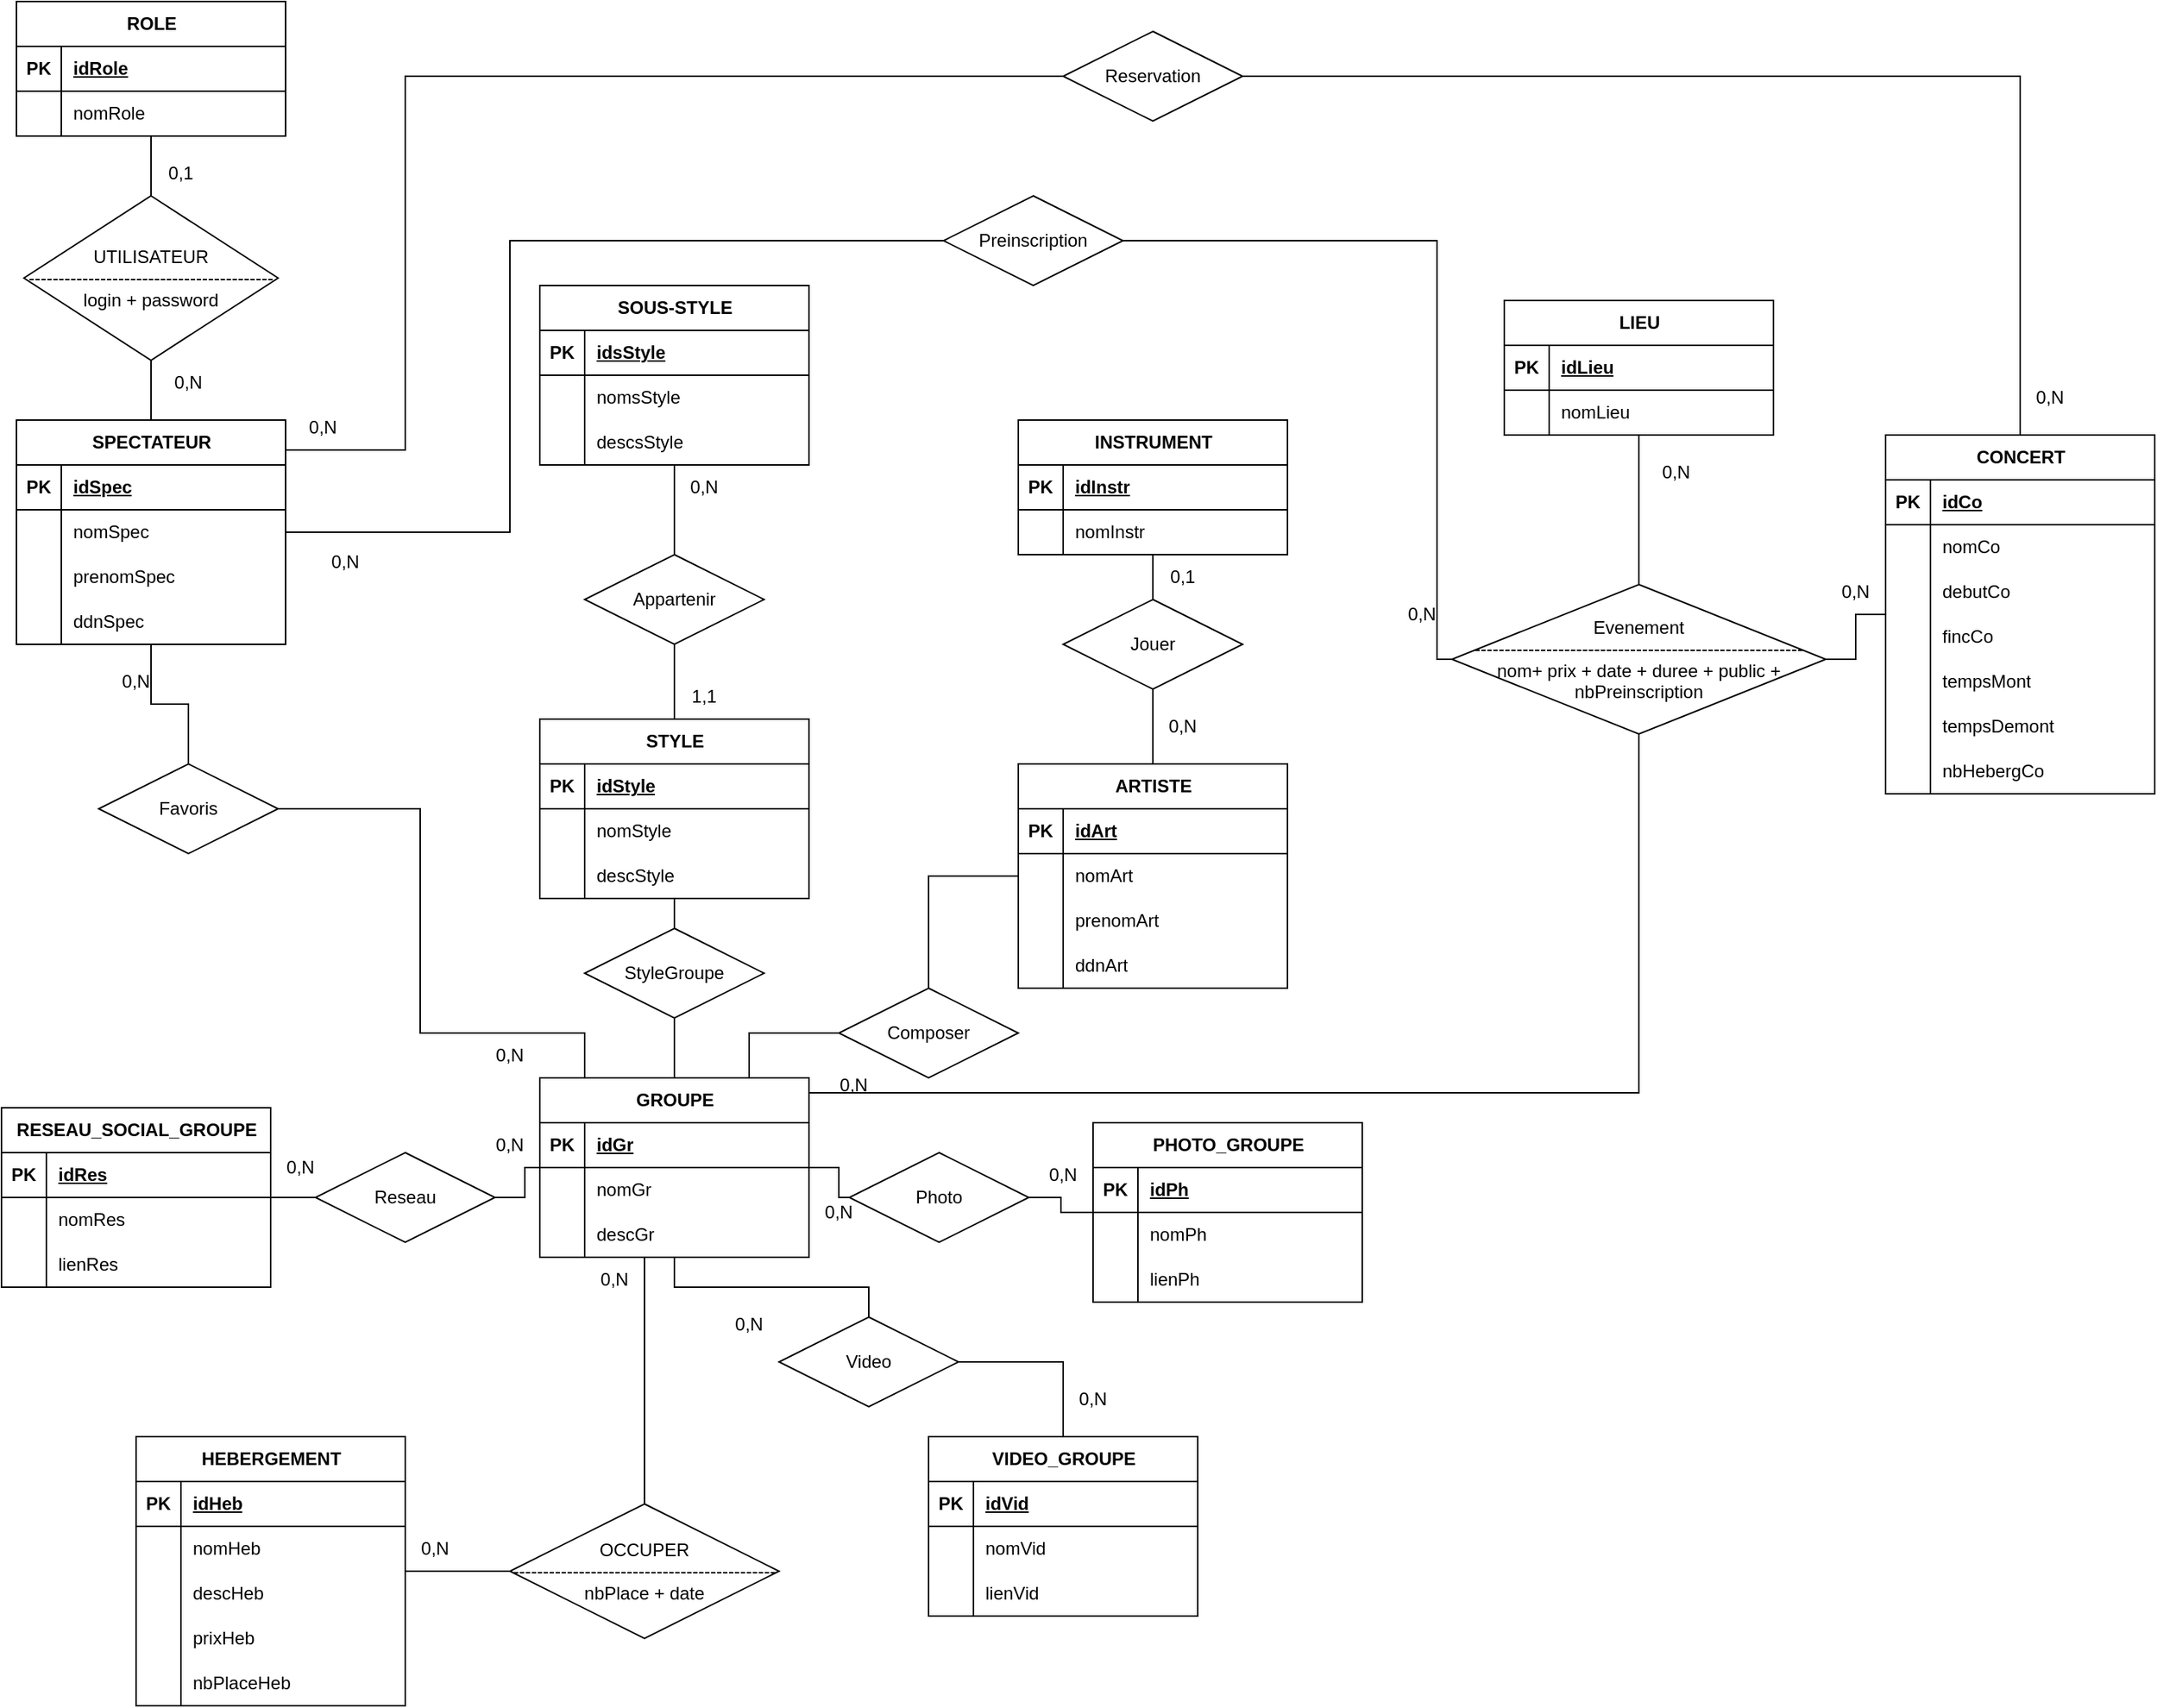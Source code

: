 <mxfile version="22.1.21" type="device">
  <diagram name="Page-1" id="kPPXo0MdndYIV4LkaRQC">
    <mxGraphModel dx="2868" dy="1492" grid="1" gridSize="10" guides="1" tooltips="1" connect="1" arrows="1" fold="1" page="1" pageScale="1" pageWidth="827" pageHeight="1169" math="0" shadow="0">
      <root>
        <mxCell id="0" />
        <mxCell id="1" parent="0" />
        <mxCell id="uVvUQcMBF_N-gbqsQZXp-171" style="edgeStyle=orthogonalEdgeStyle;rounded=0;orthogonalLoop=1;jettySize=auto;html=1;endArrow=none;endFill=0;" edge="1" parent="1" source="uVvUQcMBF_N-gbqsQZXp-1" target="uVvUQcMBF_N-gbqsQZXp-158">
          <mxGeometry relative="1" as="geometry" />
        </mxCell>
        <mxCell id="uVvUQcMBF_N-gbqsQZXp-173" style="edgeStyle=orthogonalEdgeStyle;rounded=0;orthogonalLoop=1;jettySize=auto;html=1;endArrow=none;endFill=0;" edge="1" parent="1" source="uVvUQcMBF_N-gbqsQZXp-1" target="uVvUQcMBF_N-gbqsQZXp-159">
          <mxGeometry relative="1" as="geometry" />
        </mxCell>
        <mxCell id="uVvUQcMBF_N-gbqsQZXp-175" style="edgeStyle=orthogonalEdgeStyle;rounded=0;orthogonalLoop=1;jettySize=auto;html=1;endArrow=none;endFill=0;" edge="1" parent="1" source="uVvUQcMBF_N-gbqsQZXp-1" target="uVvUQcMBF_N-gbqsQZXp-169">
          <mxGeometry relative="1" as="geometry">
            <Array as="points">
              <mxPoint x="360" y="375" />
              <mxPoint x="360" y="180" />
            </Array>
          </mxGeometry>
        </mxCell>
        <mxCell id="uVvUQcMBF_N-gbqsQZXp-1" value="SPECTATEUR" style="shape=table;startSize=30;container=1;collapsible=1;childLayout=tableLayout;fixedRows=1;rowLines=0;fontStyle=1;align=center;resizeLast=1;html=1;" vertex="1" parent="1">
          <mxGeometry x="30" y="300" width="180" height="150" as="geometry" />
        </mxCell>
        <mxCell id="uVvUQcMBF_N-gbqsQZXp-2" value="" style="shape=tableRow;horizontal=0;startSize=0;swimlaneHead=0;swimlaneBody=0;fillColor=none;collapsible=0;dropTarget=0;points=[[0,0.5],[1,0.5]];portConstraint=eastwest;top=0;left=0;right=0;bottom=1;" vertex="1" parent="uVvUQcMBF_N-gbqsQZXp-1">
          <mxGeometry y="30" width="180" height="30" as="geometry" />
        </mxCell>
        <mxCell id="uVvUQcMBF_N-gbqsQZXp-3" value="PK" style="shape=partialRectangle;connectable=0;fillColor=none;top=0;left=0;bottom=0;right=0;fontStyle=1;overflow=hidden;whiteSpace=wrap;html=1;" vertex="1" parent="uVvUQcMBF_N-gbqsQZXp-2">
          <mxGeometry width="30" height="30" as="geometry">
            <mxRectangle width="30" height="30" as="alternateBounds" />
          </mxGeometry>
        </mxCell>
        <mxCell id="uVvUQcMBF_N-gbqsQZXp-4" value="idSpec" style="shape=partialRectangle;connectable=0;fillColor=none;top=0;left=0;bottom=0;right=0;align=left;spacingLeft=6;fontStyle=5;overflow=hidden;whiteSpace=wrap;html=1;" vertex="1" parent="uVvUQcMBF_N-gbqsQZXp-2">
          <mxGeometry x="30" width="150" height="30" as="geometry">
            <mxRectangle width="150" height="30" as="alternateBounds" />
          </mxGeometry>
        </mxCell>
        <mxCell id="uVvUQcMBF_N-gbqsQZXp-5" value="" style="shape=tableRow;horizontal=0;startSize=0;swimlaneHead=0;swimlaneBody=0;fillColor=none;collapsible=0;dropTarget=0;points=[[0,0.5],[1,0.5]];portConstraint=eastwest;top=0;left=0;right=0;bottom=0;" vertex="1" parent="uVvUQcMBF_N-gbqsQZXp-1">
          <mxGeometry y="60" width="180" height="30" as="geometry" />
        </mxCell>
        <mxCell id="uVvUQcMBF_N-gbqsQZXp-6" value="" style="shape=partialRectangle;connectable=0;fillColor=none;top=0;left=0;bottom=0;right=0;editable=1;overflow=hidden;whiteSpace=wrap;html=1;" vertex="1" parent="uVvUQcMBF_N-gbqsQZXp-5">
          <mxGeometry width="30" height="30" as="geometry">
            <mxRectangle width="30" height="30" as="alternateBounds" />
          </mxGeometry>
        </mxCell>
        <mxCell id="uVvUQcMBF_N-gbqsQZXp-7" value="nomSpec" style="shape=partialRectangle;connectable=0;fillColor=none;top=0;left=0;bottom=0;right=0;align=left;spacingLeft=6;overflow=hidden;whiteSpace=wrap;html=1;" vertex="1" parent="uVvUQcMBF_N-gbqsQZXp-5">
          <mxGeometry x="30" width="150" height="30" as="geometry">
            <mxRectangle width="150" height="30" as="alternateBounds" />
          </mxGeometry>
        </mxCell>
        <mxCell id="uVvUQcMBF_N-gbqsQZXp-8" value="" style="shape=tableRow;horizontal=0;startSize=0;swimlaneHead=0;swimlaneBody=0;fillColor=none;collapsible=0;dropTarget=0;points=[[0,0.5],[1,0.5]];portConstraint=eastwest;top=0;left=0;right=0;bottom=0;" vertex="1" parent="uVvUQcMBF_N-gbqsQZXp-1">
          <mxGeometry y="90" width="180" height="30" as="geometry" />
        </mxCell>
        <mxCell id="uVvUQcMBF_N-gbqsQZXp-9" value="" style="shape=partialRectangle;connectable=0;fillColor=none;top=0;left=0;bottom=0;right=0;editable=1;overflow=hidden;whiteSpace=wrap;html=1;" vertex="1" parent="uVvUQcMBF_N-gbqsQZXp-8">
          <mxGeometry width="30" height="30" as="geometry">
            <mxRectangle width="30" height="30" as="alternateBounds" />
          </mxGeometry>
        </mxCell>
        <mxCell id="uVvUQcMBF_N-gbqsQZXp-10" value="prenomSpec" style="shape=partialRectangle;connectable=0;fillColor=none;top=0;left=0;bottom=0;right=0;align=left;spacingLeft=6;overflow=hidden;whiteSpace=wrap;html=1;" vertex="1" parent="uVvUQcMBF_N-gbqsQZXp-8">
          <mxGeometry x="30" width="150" height="30" as="geometry">
            <mxRectangle width="150" height="30" as="alternateBounds" />
          </mxGeometry>
        </mxCell>
        <mxCell id="uVvUQcMBF_N-gbqsQZXp-11" value="" style="shape=tableRow;horizontal=0;startSize=0;swimlaneHead=0;swimlaneBody=0;fillColor=none;collapsible=0;dropTarget=0;points=[[0,0.5],[1,0.5]];portConstraint=eastwest;top=0;left=0;right=0;bottom=0;" vertex="1" parent="uVvUQcMBF_N-gbqsQZXp-1">
          <mxGeometry y="120" width="180" height="30" as="geometry" />
        </mxCell>
        <mxCell id="uVvUQcMBF_N-gbqsQZXp-12" value="" style="shape=partialRectangle;connectable=0;fillColor=none;top=0;left=0;bottom=0;right=0;editable=1;overflow=hidden;whiteSpace=wrap;html=1;" vertex="1" parent="uVvUQcMBF_N-gbqsQZXp-11">
          <mxGeometry width="30" height="30" as="geometry">
            <mxRectangle width="30" height="30" as="alternateBounds" />
          </mxGeometry>
        </mxCell>
        <mxCell id="uVvUQcMBF_N-gbqsQZXp-13" value="ddnSpec" style="shape=partialRectangle;connectable=0;fillColor=none;top=0;left=0;bottom=0;right=0;align=left;spacingLeft=6;overflow=hidden;whiteSpace=wrap;html=1;" vertex="1" parent="uVvUQcMBF_N-gbqsQZXp-11">
          <mxGeometry x="30" width="150" height="30" as="geometry">
            <mxRectangle width="150" height="30" as="alternateBounds" />
          </mxGeometry>
        </mxCell>
        <mxCell id="uVvUQcMBF_N-gbqsQZXp-189" style="edgeStyle=orthogonalEdgeStyle;rounded=0;orthogonalLoop=1;jettySize=auto;html=1;endArrow=none;endFill=0;" edge="1" parent="1" source="uVvUQcMBF_N-gbqsQZXp-14" target="uVvUQcMBF_N-gbqsQZXp-161">
          <mxGeometry relative="1" as="geometry" />
        </mxCell>
        <mxCell id="uVvUQcMBF_N-gbqsQZXp-14" value="SOUS-STYLE" style="shape=table;startSize=30;container=1;collapsible=1;childLayout=tableLayout;fixedRows=1;rowLines=0;fontStyle=1;align=center;resizeLast=1;html=1;" vertex="1" parent="1">
          <mxGeometry x="380" y="210" width="180" height="120" as="geometry" />
        </mxCell>
        <mxCell id="uVvUQcMBF_N-gbqsQZXp-15" value="" style="shape=tableRow;horizontal=0;startSize=0;swimlaneHead=0;swimlaneBody=0;fillColor=none;collapsible=0;dropTarget=0;points=[[0,0.5],[1,0.5]];portConstraint=eastwest;top=0;left=0;right=0;bottom=1;" vertex="1" parent="uVvUQcMBF_N-gbqsQZXp-14">
          <mxGeometry y="30" width="180" height="30" as="geometry" />
        </mxCell>
        <mxCell id="uVvUQcMBF_N-gbqsQZXp-16" value="PK" style="shape=partialRectangle;connectable=0;fillColor=none;top=0;left=0;bottom=0;right=0;fontStyle=1;overflow=hidden;whiteSpace=wrap;html=1;" vertex="1" parent="uVvUQcMBF_N-gbqsQZXp-15">
          <mxGeometry width="30" height="30" as="geometry">
            <mxRectangle width="30" height="30" as="alternateBounds" />
          </mxGeometry>
        </mxCell>
        <mxCell id="uVvUQcMBF_N-gbqsQZXp-17" value="idsStyle" style="shape=partialRectangle;connectable=0;fillColor=none;top=0;left=0;bottom=0;right=0;align=left;spacingLeft=6;fontStyle=5;overflow=hidden;whiteSpace=wrap;html=1;" vertex="1" parent="uVvUQcMBF_N-gbqsQZXp-15">
          <mxGeometry x="30" width="150" height="30" as="geometry">
            <mxRectangle width="150" height="30" as="alternateBounds" />
          </mxGeometry>
        </mxCell>
        <mxCell id="uVvUQcMBF_N-gbqsQZXp-18" value="" style="shape=tableRow;horizontal=0;startSize=0;swimlaneHead=0;swimlaneBody=0;fillColor=none;collapsible=0;dropTarget=0;points=[[0,0.5],[1,0.5]];portConstraint=eastwest;top=0;left=0;right=0;bottom=0;" vertex="1" parent="uVvUQcMBF_N-gbqsQZXp-14">
          <mxGeometry y="60" width="180" height="30" as="geometry" />
        </mxCell>
        <mxCell id="uVvUQcMBF_N-gbqsQZXp-19" value="" style="shape=partialRectangle;connectable=0;fillColor=none;top=0;left=0;bottom=0;right=0;editable=1;overflow=hidden;whiteSpace=wrap;html=1;" vertex="1" parent="uVvUQcMBF_N-gbqsQZXp-18">
          <mxGeometry width="30" height="30" as="geometry">
            <mxRectangle width="30" height="30" as="alternateBounds" />
          </mxGeometry>
        </mxCell>
        <mxCell id="uVvUQcMBF_N-gbqsQZXp-20" value="nomsStyle" style="shape=partialRectangle;connectable=0;fillColor=none;top=0;left=0;bottom=0;right=0;align=left;spacingLeft=6;overflow=hidden;whiteSpace=wrap;html=1;" vertex="1" parent="uVvUQcMBF_N-gbqsQZXp-18">
          <mxGeometry x="30" width="150" height="30" as="geometry">
            <mxRectangle width="150" height="30" as="alternateBounds" />
          </mxGeometry>
        </mxCell>
        <mxCell id="uVvUQcMBF_N-gbqsQZXp-21" value="" style="shape=tableRow;horizontal=0;startSize=0;swimlaneHead=0;swimlaneBody=0;fillColor=none;collapsible=0;dropTarget=0;points=[[0,0.5],[1,0.5]];portConstraint=eastwest;top=0;left=0;right=0;bottom=0;" vertex="1" parent="uVvUQcMBF_N-gbqsQZXp-14">
          <mxGeometry y="90" width="180" height="30" as="geometry" />
        </mxCell>
        <mxCell id="uVvUQcMBF_N-gbqsQZXp-22" value="" style="shape=partialRectangle;connectable=0;fillColor=none;top=0;left=0;bottom=0;right=0;editable=1;overflow=hidden;whiteSpace=wrap;html=1;" vertex="1" parent="uVvUQcMBF_N-gbqsQZXp-21">
          <mxGeometry width="30" height="30" as="geometry">
            <mxRectangle width="30" height="30" as="alternateBounds" />
          </mxGeometry>
        </mxCell>
        <mxCell id="uVvUQcMBF_N-gbqsQZXp-23" value="descsStyle" style="shape=partialRectangle;connectable=0;fillColor=none;top=0;left=0;bottom=0;right=0;align=left;spacingLeft=6;overflow=hidden;whiteSpace=wrap;html=1;" vertex="1" parent="uVvUQcMBF_N-gbqsQZXp-21">
          <mxGeometry x="30" width="150" height="30" as="geometry">
            <mxRectangle width="150" height="30" as="alternateBounds" />
          </mxGeometry>
        </mxCell>
        <mxCell id="uVvUQcMBF_N-gbqsQZXp-188" style="edgeStyle=orthogonalEdgeStyle;rounded=0;orthogonalLoop=1;jettySize=auto;html=1;endArrow=none;endFill=0;" edge="1" parent="1" source="uVvUQcMBF_N-gbqsQZXp-27" target="uVvUQcMBF_N-gbqsQZXp-161">
          <mxGeometry relative="1" as="geometry" />
        </mxCell>
        <mxCell id="uVvUQcMBF_N-gbqsQZXp-27" value="STYLE" style="shape=table;startSize=30;container=1;collapsible=1;childLayout=tableLayout;fixedRows=1;rowLines=0;fontStyle=1;align=center;resizeLast=1;html=1;" vertex="1" parent="1">
          <mxGeometry x="380" y="500" width="180" height="120" as="geometry" />
        </mxCell>
        <mxCell id="uVvUQcMBF_N-gbqsQZXp-28" value="" style="shape=tableRow;horizontal=0;startSize=0;swimlaneHead=0;swimlaneBody=0;fillColor=none;collapsible=0;dropTarget=0;points=[[0,0.5],[1,0.5]];portConstraint=eastwest;top=0;left=0;right=0;bottom=1;" vertex="1" parent="uVvUQcMBF_N-gbqsQZXp-27">
          <mxGeometry y="30" width="180" height="30" as="geometry" />
        </mxCell>
        <mxCell id="uVvUQcMBF_N-gbqsQZXp-29" value="PK" style="shape=partialRectangle;connectable=0;fillColor=none;top=0;left=0;bottom=0;right=0;fontStyle=1;overflow=hidden;whiteSpace=wrap;html=1;" vertex="1" parent="uVvUQcMBF_N-gbqsQZXp-28">
          <mxGeometry width="30" height="30" as="geometry">
            <mxRectangle width="30" height="30" as="alternateBounds" />
          </mxGeometry>
        </mxCell>
        <mxCell id="uVvUQcMBF_N-gbqsQZXp-30" value="idStyle" style="shape=partialRectangle;connectable=0;fillColor=none;top=0;left=0;bottom=0;right=0;align=left;spacingLeft=6;fontStyle=5;overflow=hidden;whiteSpace=wrap;html=1;" vertex="1" parent="uVvUQcMBF_N-gbqsQZXp-28">
          <mxGeometry x="30" width="150" height="30" as="geometry">
            <mxRectangle width="150" height="30" as="alternateBounds" />
          </mxGeometry>
        </mxCell>
        <mxCell id="uVvUQcMBF_N-gbqsQZXp-31" value="" style="shape=tableRow;horizontal=0;startSize=0;swimlaneHead=0;swimlaneBody=0;fillColor=none;collapsible=0;dropTarget=0;points=[[0,0.5],[1,0.5]];portConstraint=eastwest;top=0;left=0;right=0;bottom=0;" vertex="1" parent="uVvUQcMBF_N-gbqsQZXp-27">
          <mxGeometry y="60" width="180" height="30" as="geometry" />
        </mxCell>
        <mxCell id="uVvUQcMBF_N-gbqsQZXp-32" value="" style="shape=partialRectangle;connectable=0;fillColor=none;top=0;left=0;bottom=0;right=0;editable=1;overflow=hidden;whiteSpace=wrap;html=1;" vertex="1" parent="uVvUQcMBF_N-gbqsQZXp-31">
          <mxGeometry width="30" height="30" as="geometry">
            <mxRectangle width="30" height="30" as="alternateBounds" />
          </mxGeometry>
        </mxCell>
        <mxCell id="uVvUQcMBF_N-gbqsQZXp-33" value="nomStyle" style="shape=partialRectangle;connectable=0;fillColor=none;top=0;left=0;bottom=0;right=0;align=left;spacingLeft=6;overflow=hidden;whiteSpace=wrap;html=1;" vertex="1" parent="uVvUQcMBF_N-gbqsQZXp-31">
          <mxGeometry x="30" width="150" height="30" as="geometry">
            <mxRectangle width="150" height="30" as="alternateBounds" />
          </mxGeometry>
        </mxCell>
        <mxCell id="uVvUQcMBF_N-gbqsQZXp-34" value="" style="shape=tableRow;horizontal=0;startSize=0;swimlaneHead=0;swimlaneBody=0;fillColor=none;collapsible=0;dropTarget=0;points=[[0,0.5],[1,0.5]];portConstraint=eastwest;top=0;left=0;right=0;bottom=0;" vertex="1" parent="uVvUQcMBF_N-gbqsQZXp-27">
          <mxGeometry y="90" width="180" height="30" as="geometry" />
        </mxCell>
        <mxCell id="uVvUQcMBF_N-gbqsQZXp-35" value="" style="shape=partialRectangle;connectable=0;fillColor=none;top=0;left=0;bottom=0;right=0;editable=1;overflow=hidden;whiteSpace=wrap;html=1;" vertex="1" parent="uVvUQcMBF_N-gbqsQZXp-34">
          <mxGeometry width="30" height="30" as="geometry">
            <mxRectangle width="30" height="30" as="alternateBounds" />
          </mxGeometry>
        </mxCell>
        <mxCell id="uVvUQcMBF_N-gbqsQZXp-36" value="descStyle" style="shape=partialRectangle;connectable=0;fillColor=none;top=0;left=0;bottom=0;right=0;align=left;spacingLeft=6;overflow=hidden;whiteSpace=wrap;html=1;" vertex="1" parent="uVvUQcMBF_N-gbqsQZXp-34">
          <mxGeometry x="30" width="150" height="30" as="geometry">
            <mxRectangle width="150" height="30" as="alternateBounds" />
          </mxGeometry>
        </mxCell>
        <mxCell id="uVvUQcMBF_N-gbqsQZXp-37" value="INSTRUMENT" style="shape=table;startSize=30;container=1;collapsible=1;childLayout=tableLayout;fixedRows=1;rowLines=0;fontStyle=1;align=center;resizeLast=1;html=1;" vertex="1" parent="1">
          <mxGeometry x="700" y="300" width="180" height="90" as="geometry" />
        </mxCell>
        <mxCell id="uVvUQcMBF_N-gbqsQZXp-38" value="" style="shape=tableRow;horizontal=0;startSize=0;swimlaneHead=0;swimlaneBody=0;fillColor=none;collapsible=0;dropTarget=0;points=[[0,0.5],[1,0.5]];portConstraint=eastwest;top=0;left=0;right=0;bottom=1;" vertex="1" parent="uVvUQcMBF_N-gbqsQZXp-37">
          <mxGeometry y="30" width="180" height="30" as="geometry" />
        </mxCell>
        <mxCell id="uVvUQcMBF_N-gbqsQZXp-39" value="PK" style="shape=partialRectangle;connectable=0;fillColor=none;top=0;left=0;bottom=0;right=0;fontStyle=1;overflow=hidden;whiteSpace=wrap;html=1;" vertex="1" parent="uVvUQcMBF_N-gbqsQZXp-38">
          <mxGeometry width="30" height="30" as="geometry">
            <mxRectangle width="30" height="30" as="alternateBounds" />
          </mxGeometry>
        </mxCell>
        <mxCell id="uVvUQcMBF_N-gbqsQZXp-40" value="idInstr" style="shape=partialRectangle;connectable=0;fillColor=none;top=0;left=0;bottom=0;right=0;align=left;spacingLeft=6;fontStyle=5;overflow=hidden;whiteSpace=wrap;html=1;" vertex="1" parent="uVvUQcMBF_N-gbqsQZXp-38">
          <mxGeometry x="30" width="150" height="30" as="geometry">
            <mxRectangle width="150" height="30" as="alternateBounds" />
          </mxGeometry>
        </mxCell>
        <mxCell id="uVvUQcMBF_N-gbqsQZXp-41" value="" style="shape=tableRow;horizontal=0;startSize=0;swimlaneHead=0;swimlaneBody=0;fillColor=none;collapsible=0;dropTarget=0;points=[[0,0.5],[1,0.5]];portConstraint=eastwest;top=0;left=0;right=0;bottom=0;" vertex="1" parent="uVvUQcMBF_N-gbqsQZXp-37">
          <mxGeometry y="60" width="180" height="30" as="geometry" />
        </mxCell>
        <mxCell id="uVvUQcMBF_N-gbqsQZXp-42" value="" style="shape=partialRectangle;connectable=0;fillColor=none;top=0;left=0;bottom=0;right=0;editable=1;overflow=hidden;whiteSpace=wrap;html=1;" vertex="1" parent="uVvUQcMBF_N-gbqsQZXp-41">
          <mxGeometry width="30" height="30" as="geometry">
            <mxRectangle width="30" height="30" as="alternateBounds" />
          </mxGeometry>
        </mxCell>
        <mxCell id="uVvUQcMBF_N-gbqsQZXp-43" value="nomInstr" style="shape=partialRectangle;connectable=0;fillColor=none;top=0;left=0;bottom=0;right=0;align=left;spacingLeft=6;overflow=hidden;whiteSpace=wrap;html=1;" vertex="1" parent="uVvUQcMBF_N-gbqsQZXp-41">
          <mxGeometry x="30" width="150" height="30" as="geometry">
            <mxRectangle width="150" height="30" as="alternateBounds" />
          </mxGeometry>
        </mxCell>
        <mxCell id="uVvUQcMBF_N-gbqsQZXp-47" value="ARTISTE" style="shape=table;startSize=30;container=1;collapsible=1;childLayout=tableLayout;fixedRows=1;rowLines=0;fontStyle=1;align=center;resizeLast=1;html=1;" vertex="1" parent="1">
          <mxGeometry x="700" y="530" width="180" height="150" as="geometry" />
        </mxCell>
        <mxCell id="uVvUQcMBF_N-gbqsQZXp-48" value="" style="shape=tableRow;horizontal=0;startSize=0;swimlaneHead=0;swimlaneBody=0;fillColor=none;collapsible=0;dropTarget=0;points=[[0,0.5],[1,0.5]];portConstraint=eastwest;top=0;left=0;right=0;bottom=1;" vertex="1" parent="uVvUQcMBF_N-gbqsQZXp-47">
          <mxGeometry y="30" width="180" height="30" as="geometry" />
        </mxCell>
        <mxCell id="uVvUQcMBF_N-gbqsQZXp-49" value="PK" style="shape=partialRectangle;connectable=0;fillColor=none;top=0;left=0;bottom=0;right=0;fontStyle=1;overflow=hidden;whiteSpace=wrap;html=1;" vertex="1" parent="uVvUQcMBF_N-gbqsQZXp-48">
          <mxGeometry width="30" height="30" as="geometry">
            <mxRectangle width="30" height="30" as="alternateBounds" />
          </mxGeometry>
        </mxCell>
        <mxCell id="uVvUQcMBF_N-gbqsQZXp-50" value="idArt" style="shape=partialRectangle;connectable=0;fillColor=none;top=0;left=0;bottom=0;right=0;align=left;spacingLeft=6;fontStyle=5;overflow=hidden;whiteSpace=wrap;html=1;" vertex="1" parent="uVvUQcMBF_N-gbqsQZXp-48">
          <mxGeometry x="30" width="150" height="30" as="geometry">
            <mxRectangle width="150" height="30" as="alternateBounds" />
          </mxGeometry>
        </mxCell>
        <mxCell id="uVvUQcMBF_N-gbqsQZXp-51" value="" style="shape=tableRow;horizontal=0;startSize=0;swimlaneHead=0;swimlaneBody=0;fillColor=none;collapsible=0;dropTarget=0;points=[[0,0.5],[1,0.5]];portConstraint=eastwest;top=0;left=0;right=0;bottom=0;" vertex="1" parent="uVvUQcMBF_N-gbqsQZXp-47">
          <mxGeometry y="60" width="180" height="30" as="geometry" />
        </mxCell>
        <mxCell id="uVvUQcMBF_N-gbqsQZXp-52" value="" style="shape=partialRectangle;connectable=0;fillColor=none;top=0;left=0;bottom=0;right=0;editable=1;overflow=hidden;whiteSpace=wrap;html=1;" vertex="1" parent="uVvUQcMBF_N-gbqsQZXp-51">
          <mxGeometry width="30" height="30" as="geometry">
            <mxRectangle width="30" height="30" as="alternateBounds" />
          </mxGeometry>
        </mxCell>
        <mxCell id="uVvUQcMBF_N-gbqsQZXp-53" value="nomArt" style="shape=partialRectangle;connectable=0;fillColor=none;top=0;left=0;bottom=0;right=0;align=left;spacingLeft=6;overflow=hidden;whiteSpace=wrap;html=1;" vertex="1" parent="uVvUQcMBF_N-gbqsQZXp-51">
          <mxGeometry x="30" width="150" height="30" as="geometry">
            <mxRectangle width="150" height="30" as="alternateBounds" />
          </mxGeometry>
        </mxCell>
        <mxCell id="uVvUQcMBF_N-gbqsQZXp-54" value="" style="shape=tableRow;horizontal=0;startSize=0;swimlaneHead=0;swimlaneBody=0;fillColor=none;collapsible=0;dropTarget=0;points=[[0,0.5],[1,0.5]];portConstraint=eastwest;top=0;left=0;right=0;bottom=0;" vertex="1" parent="uVvUQcMBF_N-gbqsQZXp-47">
          <mxGeometry y="90" width="180" height="30" as="geometry" />
        </mxCell>
        <mxCell id="uVvUQcMBF_N-gbqsQZXp-55" value="" style="shape=partialRectangle;connectable=0;fillColor=none;top=0;left=0;bottom=0;right=0;editable=1;overflow=hidden;whiteSpace=wrap;html=1;" vertex="1" parent="uVvUQcMBF_N-gbqsQZXp-54">
          <mxGeometry width="30" height="30" as="geometry">
            <mxRectangle width="30" height="30" as="alternateBounds" />
          </mxGeometry>
        </mxCell>
        <mxCell id="uVvUQcMBF_N-gbqsQZXp-56" value="prenomArt" style="shape=partialRectangle;connectable=0;fillColor=none;top=0;left=0;bottom=0;right=0;align=left;spacingLeft=6;overflow=hidden;whiteSpace=wrap;html=1;" vertex="1" parent="uVvUQcMBF_N-gbqsQZXp-54">
          <mxGeometry x="30" width="150" height="30" as="geometry">
            <mxRectangle width="150" height="30" as="alternateBounds" />
          </mxGeometry>
        </mxCell>
        <mxCell id="uVvUQcMBF_N-gbqsQZXp-57" value="" style="shape=tableRow;horizontal=0;startSize=0;swimlaneHead=0;swimlaneBody=0;fillColor=none;collapsible=0;dropTarget=0;points=[[0,0.5],[1,0.5]];portConstraint=eastwest;top=0;left=0;right=0;bottom=0;" vertex="1" parent="uVvUQcMBF_N-gbqsQZXp-47">
          <mxGeometry y="120" width="180" height="30" as="geometry" />
        </mxCell>
        <mxCell id="uVvUQcMBF_N-gbqsQZXp-58" value="" style="shape=partialRectangle;connectable=0;fillColor=none;top=0;left=0;bottom=0;right=0;editable=1;overflow=hidden;whiteSpace=wrap;html=1;" vertex="1" parent="uVvUQcMBF_N-gbqsQZXp-57">
          <mxGeometry width="30" height="30" as="geometry">
            <mxRectangle width="30" height="30" as="alternateBounds" />
          </mxGeometry>
        </mxCell>
        <mxCell id="uVvUQcMBF_N-gbqsQZXp-59" value="ddnArt" style="shape=partialRectangle;connectable=0;fillColor=none;top=0;left=0;bottom=0;right=0;align=left;spacingLeft=6;overflow=hidden;whiteSpace=wrap;html=1;" vertex="1" parent="uVvUQcMBF_N-gbqsQZXp-57">
          <mxGeometry x="30" width="150" height="30" as="geometry">
            <mxRectangle width="150" height="30" as="alternateBounds" />
          </mxGeometry>
        </mxCell>
        <mxCell id="uVvUQcMBF_N-gbqsQZXp-190" style="edgeStyle=orthogonalEdgeStyle;rounded=0;orthogonalLoop=1;jettySize=auto;html=1;endArrow=none;endFill=0;" edge="1" parent="1" source="uVvUQcMBF_N-gbqsQZXp-60" target="uVvUQcMBF_N-gbqsQZXp-167">
          <mxGeometry relative="1" as="geometry" />
        </mxCell>
        <mxCell id="uVvUQcMBF_N-gbqsQZXp-192" style="edgeStyle=orthogonalEdgeStyle;rounded=0;orthogonalLoop=1;jettySize=auto;html=1;endArrow=none;endFill=0;" edge="1" parent="1" source="uVvUQcMBF_N-gbqsQZXp-60" target="uVvUQcMBF_N-gbqsQZXp-166">
          <mxGeometry relative="1" as="geometry" />
        </mxCell>
        <mxCell id="uVvUQcMBF_N-gbqsQZXp-60" value="GROUPE" style="shape=table;startSize=30;container=1;collapsible=1;childLayout=tableLayout;fixedRows=1;rowLines=0;fontStyle=1;align=center;resizeLast=1;html=1;" vertex="1" parent="1">
          <mxGeometry x="380" y="740" width="180" height="120" as="geometry" />
        </mxCell>
        <mxCell id="uVvUQcMBF_N-gbqsQZXp-61" value="" style="shape=tableRow;horizontal=0;startSize=0;swimlaneHead=0;swimlaneBody=0;fillColor=none;collapsible=0;dropTarget=0;points=[[0,0.5],[1,0.5]];portConstraint=eastwest;top=0;left=0;right=0;bottom=1;" vertex="1" parent="uVvUQcMBF_N-gbqsQZXp-60">
          <mxGeometry y="30" width="180" height="30" as="geometry" />
        </mxCell>
        <mxCell id="uVvUQcMBF_N-gbqsQZXp-62" value="PK" style="shape=partialRectangle;connectable=0;fillColor=none;top=0;left=0;bottom=0;right=0;fontStyle=1;overflow=hidden;whiteSpace=wrap;html=1;" vertex="1" parent="uVvUQcMBF_N-gbqsQZXp-61">
          <mxGeometry width="30" height="30" as="geometry">
            <mxRectangle width="30" height="30" as="alternateBounds" />
          </mxGeometry>
        </mxCell>
        <mxCell id="uVvUQcMBF_N-gbqsQZXp-63" value="idGr" style="shape=partialRectangle;connectable=0;fillColor=none;top=0;left=0;bottom=0;right=0;align=left;spacingLeft=6;fontStyle=5;overflow=hidden;whiteSpace=wrap;html=1;" vertex="1" parent="uVvUQcMBF_N-gbqsQZXp-61">
          <mxGeometry x="30" width="150" height="30" as="geometry">
            <mxRectangle width="150" height="30" as="alternateBounds" />
          </mxGeometry>
        </mxCell>
        <mxCell id="uVvUQcMBF_N-gbqsQZXp-64" value="" style="shape=tableRow;horizontal=0;startSize=0;swimlaneHead=0;swimlaneBody=0;fillColor=none;collapsible=0;dropTarget=0;points=[[0,0.5],[1,0.5]];portConstraint=eastwest;top=0;left=0;right=0;bottom=0;" vertex="1" parent="uVvUQcMBF_N-gbqsQZXp-60">
          <mxGeometry y="60" width="180" height="30" as="geometry" />
        </mxCell>
        <mxCell id="uVvUQcMBF_N-gbqsQZXp-65" value="" style="shape=partialRectangle;connectable=0;fillColor=none;top=0;left=0;bottom=0;right=0;editable=1;overflow=hidden;whiteSpace=wrap;html=1;" vertex="1" parent="uVvUQcMBF_N-gbqsQZXp-64">
          <mxGeometry width="30" height="30" as="geometry">
            <mxRectangle width="30" height="30" as="alternateBounds" />
          </mxGeometry>
        </mxCell>
        <mxCell id="uVvUQcMBF_N-gbqsQZXp-66" value="nomGr" style="shape=partialRectangle;connectable=0;fillColor=none;top=0;left=0;bottom=0;right=0;align=left;spacingLeft=6;overflow=hidden;whiteSpace=wrap;html=1;" vertex="1" parent="uVvUQcMBF_N-gbqsQZXp-64">
          <mxGeometry x="30" width="150" height="30" as="geometry">
            <mxRectangle width="150" height="30" as="alternateBounds" />
          </mxGeometry>
        </mxCell>
        <mxCell id="uVvUQcMBF_N-gbqsQZXp-67" value="" style="shape=tableRow;horizontal=0;startSize=0;swimlaneHead=0;swimlaneBody=0;fillColor=none;collapsible=0;dropTarget=0;points=[[0,0.5],[1,0.5]];portConstraint=eastwest;top=0;left=0;right=0;bottom=0;" vertex="1" parent="uVvUQcMBF_N-gbqsQZXp-60">
          <mxGeometry y="90" width="180" height="30" as="geometry" />
        </mxCell>
        <mxCell id="uVvUQcMBF_N-gbqsQZXp-68" value="" style="shape=partialRectangle;connectable=0;fillColor=none;top=0;left=0;bottom=0;right=0;editable=1;overflow=hidden;whiteSpace=wrap;html=1;" vertex="1" parent="uVvUQcMBF_N-gbqsQZXp-67">
          <mxGeometry width="30" height="30" as="geometry">
            <mxRectangle width="30" height="30" as="alternateBounds" />
          </mxGeometry>
        </mxCell>
        <mxCell id="uVvUQcMBF_N-gbqsQZXp-69" value="descGr" style="shape=partialRectangle;connectable=0;fillColor=none;top=0;left=0;bottom=0;right=0;align=left;spacingLeft=6;overflow=hidden;whiteSpace=wrap;html=1;" vertex="1" parent="uVvUQcMBF_N-gbqsQZXp-67">
          <mxGeometry x="30" width="150" height="30" as="geometry">
            <mxRectangle width="150" height="30" as="alternateBounds" />
          </mxGeometry>
        </mxCell>
        <mxCell id="uVvUQcMBF_N-gbqsQZXp-70" value="RESEAU_SOCIAL_GROUPE" style="shape=table;startSize=30;container=1;collapsible=1;childLayout=tableLayout;fixedRows=1;rowLines=0;fontStyle=1;align=center;resizeLast=1;html=1;" vertex="1" parent="1">
          <mxGeometry x="20" y="760" width="180" height="120" as="geometry" />
        </mxCell>
        <mxCell id="uVvUQcMBF_N-gbqsQZXp-71" value="" style="shape=tableRow;horizontal=0;startSize=0;swimlaneHead=0;swimlaneBody=0;fillColor=none;collapsible=0;dropTarget=0;points=[[0,0.5],[1,0.5]];portConstraint=eastwest;top=0;left=0;right=0;bottom=1;" vertex="1" parent="uVvUQcMBF_N-gbqsQZXp-70">
          <mxGeometry y="30" width="180" height="30" as="geometry" />
        </mxCell>
        <mxCell id="uVvUQcMBF_N-gbqsQZXp-72" value="PK" style="shape=partialRectangle;connectable=0;fillColor=none;top=0;left=0;bottom=0;right=0;fontStyle=1;overflow=hidden;whiteSpace=wrap;html=1;" vertex="1" parent="uVvUQcMBF_N-gbqsQZXp-71">
          <mxGeometry width="30" height="30" as="geometry">
            <mxRectangle width="30" height="30" as="alternateBounds" />
          </mxGeometry>
        </mxCell>
        <mxCell id="uVvUQcMBF_N-gbqsQZXp-73" value="idRes" style="shape=partialRectangle;connectable=0;fillColor=none;top=0;left=0;bottom=0;right=0;align=left;spacingLeft=6;fontStyle=5;overflow=hidden;whiteSpace=wrap;html=1;" vertex="1" parent="uVvUQcMBF_N-gbqsQZXp-71">
          <mxGeometry x="30" width="150" height="30" as="geometry">
            <mxRectangle width="150" height="30" as="alternateBounds" />
          </mxGeometry>
        </mxCell>
        <mxCell id="uVvUQcMBF_N-gbqsQZXp-74" value="" style="shape=tableRow;horizontal=0;startSize=0;swimlaneHead=0;swimlaneBody=0;fillColor=none;collapsible=0;dropTarget=0;points=[[0,0.5],[1,0.5]];portConstraint=eastwest;top=0;left=0;right=0;bottom=0;" vertex="1" parent="uVvUQcMBF_N-gbqsQZXp-70">
          <mxGeometry y="60" width="180" height="30" as="geometry" />
        </mxCell>
        <mxCell id="uVvUQcMBF_N-gbqsQZXp-75" value="" style="shape=partialRectangle;connectable=0;fillColor=none;top=0;left=0;bottom=0;right=0;editable=1;overflow=hidden;whiteSpace=wrap;html=1;" vertex="1" parent="uVvUQcMBF_N-gbqsQZXp-74">
          <mxGeometry width="30" height="30" as="geometry">
            <mxRectangle width="30" height="30" as="alternateBounds" />
          </mxGeometry>
        </mxCell>
        <mxCell id="uVvUQcMBF_N-gbqsQZXp-76" value="nomRes" style="shape=partialRectangle;connectable=0;fillColor=none;top=0;left=0;bottom=0;right=0;align=left;spacingLeft=6;overflow=hidden;whiteSpace=wrap;html=1;" vertex="1" parent="uVvUQcMBF_N-gbqsQZXp-74">
          <mxGeometry x="30" width="150" height="30" as="geometry">
            <mxRectangle width="150" height="30" as="alternateBounds" />
          </mxGeometry>
        </mxCell>
        <mxCell id="uVvUQcMBF_N-gbqsQZXp-77" value="" style="shape=tableRow;horizontal=0;startSize=0;swimlaneHead=0;swimlaneBody=0;fillColor=none;collapsible=0;dropTarget=0;points=[[0,0.5],[1,0.5]];portConstraint=eastwest;top=0;left=0;right=0;bottom=0;" vertex="1" parent="uVvUQcMBF_N-gbqsQZXp-70">
          <mxGeometry y="90" width="180" height="30" as="geometry" />
        </mxCell>
        <mxCell id="uVvUQcMBF_N-gbqsQZXp-78" value="" style="shape=partialRectangle;connectable=0;fillColor=none;top=0;left=0;bottom=0;right=0;editable=1;overflow=hidden;whiteSpace=wrap;html=1;" vertex="1" parent="uVvUQcMBF_N-gbqsQZXp-77">
          <mxGeometry width="30" height="30" as="geometry">
            <mxRectangle width="30" height="30" as="alternateBounds" />
          </mxGeometry>
        </mxCell>
        <mxCell id="uVvUQcMBF_N-gbqsQZXp-79" value="lienRes" style="shape=partialRectangle;connectable=0;fillColor=none;top=0;left=0;bottom=0;right=0;align=left;spacingLeft=6;overflow=hidden;whiteSpace=wrap;html=1;" vertex="1" parent="uVvUQcMBF_N-gbqsQZXp-77">
          <mxGeometry x="30" width="150" height="30" as="geometry">
            <mxRectangle width="150" height="30" as="alternateBounds" />
          </mxGeometry>
        </mxCell>
        <mxCell id="uVvUQcMBF_N-gbqsQZXp-195" style="edgeStyle=orthogonalEdgeStyle;rounded=0;orthogonalLoop=1;jettySize=auto;html=1;endArrow=none;endFill=0;" edge="1" parent="1" source="uVvUQcMBF_N-gbqsQZXp-80" target="uVvUQcMBF_N-gbqsQZXp-165">
          <mxGeometry relative="1" as="geometry" />
        </mxCell>
        <mxCell id="uVvUQcMBF_N-gbqsQZXp-80" value="HEBERGEMENT" style="shape=table;startSize=30;container=1;collapsible=1;childLayout=tableLayout;fixedRows=1;rowLines=0;fontStyle=1;align=center;resizeLast=1;html=1;" vertex="1" parent="1">
          <mxGeometry x="110" y="980" width="180" height="180" as="geometry" />
        </mxCell>
        <mxCell id="uVvUQcMBF_N-gbqsQZXp-81" value="" style="shape=tableRow;horizontal=0;startSize=0;swimlaneHead=0;swimlaneBody=0;fillColor=none;collapsible=0;dropTarget=0;points=[[0,0.5],[1,0.5]];portConstraint=eastwest;top=0;left=0;right=0;bottom=1;" vertex="1" parent="uVvUQcMBF_N-gbqsQZXp-80">
          <mxGeometry y="30" width="180" height="30" as="geometry" />
        </mxCell>
        <mxCell id="uVvUQcMBF_N-gbqsQZXp-82" value="PK" style="shape=partialRectangle;connectable=0;fillColor=none;top=0;left=0;bottom=0;right=0;fontStyle=1;overflow=hidden;whiteSpace=wrap;html=1;" vertex="1" parent="uVvUQcMBF_N-gbqsQZXp-81">
          <mxGeometry width="30" height="30" as="geometry">
            <mxRectangle width="30" height="30" as="alternateBounds" />
          </mxGeometry>
        </mxCell>
        <mxCell id="uVvUQcMBF_N-gbqsQZXp-83" value="idHeb" style="shape=partialRectangle;connectable=0;fillColor=none;top=0;left=0;bottom=0;right=0;align=left;spacingLeft=6;fontStyle=5;overflow=hidden;whiteSpace=wrap;html=1;" vertex="1" parent="uVvUQcMBF_N-gbqsQZXp-81">
          <mxGeometry x="30" width="150" height="30" as="geometry">
            <mxRectangle width="150" height="30" as="alternateBounds" />
          </mxGeometry>
        </mxCell>
        <mxCell id="uVvUQcMBF_N-gbqsQZXp-84" value="" style="shape=tableRow;horizontal=0;startSize=0;swimlaneHead=0;swimlaneBody=0;fillColor=none;collapsible=0;dropTarget=0;points=[[0,0.5],[1,0.5]];portConstraint=eastwest;top=0;left=0;right=0;bottom=0;" vertex="1" parent="uVvUQcMBF_N-gbqsQZXp-80">
          <mxGeometry y="60" width="180" height="30" as="geometry" />
        </mxCell>
        <mxCell id="uVvUQcMBF_N-gbqsQZXp-85" value="" style="shape=partialRectangle;connectable=0;fillColor=none;top=0;left=0;bottom=0;right=0;editable=1;overflow=hidden;whiteSpace=wrap;html=1;" vertex="1" parent="uVvUQcMBF_N-gbqsQZXp-84">
          <mxGeometry width="30" height="30" as="geometry">
            <mxRectangle width="30" height="30" as="alternateBounds" />
          </mxGeometry>
        </mxCell>
        <mxCell id="uVvUQcMBF_N-gbqsQZXp-86" value="nomHeb" style="shape=partialRectangle;connectable=0;fillColor=none;top=0;left=0;bottom=0;right=0;align=left;spacingLeft=6;overflow=hidden;whiteSpace=wrap;html=1;" vertex="1" parent="uVvUQcMBF_N-gbqsQZXp-84">
          <mxGeometry x="30" width="150" height="30" as="geometry">
            <mxRectangle width="150" height="30" as="alternateBounds" />
          </mxGeometry>
        </mxCell>
        <mxCell id="uVvUQcMBF_N-gbqsQZXp-87" value="" style="shape=tableRow;horizontal=0;startSize=0;swimlaneHead=0;swimlaneBody=0;fillColor=none;collapsible=0;dropTarget=0;points=[[0,0.5],[1,0.5]];portConstraint=eastwest;top=0;left=0;right=0;bottom=0;" vertex="1" parent="uVvUQcMBF_N-gbqsQZXp-80">
          <mxGeometry y="90" width="180" height="30" as="geometry" />
        </mxCell>
        <mxCell id="uVvUQcMBF_N-gbqsQZXp-88" value="" style="shape=partialRectangle;connectable=0;fillColor=none;top=0;left=0;bottom=0;right=0;editable=1;overflow=hidden;whiteSpace=wrap;html=1;" vertex="1" parent="uVvUQcMBF_N-gbqsQZXp-87">
          <mxGeometry width="30" height="30" as="geometry">
            <mxRectangle width="30" height="30" as="alternateBounds" />
          </mxGeometry>
        </mxCell>
        <mxCell id="uVvUQcMBF_N-gbqsQZXp-89" value="descHeb" style="shape=partialRectangle;connectable=0;fillColor=none;top=0;left=0;bottom=0;right=0;align=left;spacingLeft=6;overflow=hidden;whiteSpace=wrap;html=1;" vertex="1" parent="uVvUQcMBF_N-gbqsQZXp-87">
          <mxGeometry x="30" width="150" height="30" as="geometry">
            <mxRectangle width="150" height="30" as="alternateBounds" />
          </mxGeometry>
        </mxCell>
        <mxCell id="uVvUQcMBF_N-gbqsQZXp-90" style="shape=tableRow;horizontal=0;startSize=0;swimlaneHead=0;swimlaneBody=0;fillColor=none;collapsible=0;dropTarget=0;points=[[0,0.5],[1,0.5]];portConstraint=eastwest;top=0;left=0;right=0;bottom=0;" vertex="1" parent="uVvUQcMBF_N-gbqsQZXp-80">
          <mxGeometry y="120" width="180" height="30" as="geometry" />
        </mxCell>
        <mxCell id="uVvUQcMBF_N-gbqsQZXp-91" style="shape=partialRectangle;connectable=0;fillColor=none;top=0;left=0;bottom=0;right=0;editable=1;overflow=hidden;whiteSpace=wrap;html=1;" vertex="1" parent="uVvUQcMBF_N-gbqsQZXp-90">
          <mxGeometry width="30" height="30" as="geometry">
            <mxRectangle width="30" height="30" as="alternateBounds" />
          </mxGeometry>
        </mxCell>
        <mxCell id="uVvUQcMBF_N-gbqsQZXp-92" value="prixHeb" style="shape=partialRectangle;connectable=0;fillColor=none;top=0;left=0;bottom=0;right=0;align=left;spacingLeft=6;overflow=hidden;whiteSpace=wrap;html=1;" vertex="1" parent="uVvUQcMBF_N-gbqsQZXp-90">
          <mxGeometry x="30" width="150" height="30" as="geometry">
            <mxRectangle width="150" height="30" as="alternateBounds" />
          </mxGeometry>
        </mxCell>
        <mxCell id="uVvUQcMBF_N-gbqsQZXp-93" style="shape=tableRow;horizontal=0;startSize=0;swimlaneHead=0;swimlaneBody=0;fillColor=none;collapsible=0;dropTarget=0;points=[[0,0.5],[1,0.5]];portConstraint=eastwest;top=0;left=0;right=0;bottom=0;" vertex="1" parent="uVvUQcMBF_N-gbqsQZXp-80">
          <mxGeometry y="150" width="180" height="30" as="geometry" />
        </mxCell>
        <mxCell id="uVvUQcMBF_N-gbqsQZXp-94" style="shape=partialRectangle;connectable=0;fillColor=none;top=0;left=0;bottom=0;right=0;editable=1;overflow=hidden;whiteSpace=wrap;html=1;" vertex="1" parent="uVvUQcMBF_N-gbqsQZXp-93">
          <mxGeometry width="30" height="30" as="geometry">
            <mxRectangle width="30" height="30" as="alternateBounds" />
          </mxGeometry>
        </mxCell>
        <mxCell id="uVvUQcMBF_N-gbqsQZXp-95" value="nbPlaceHeb" style="shape=partialRectangle;connectable=0;fillColor=none;top=0;left=0;bottom=0;right=0;align=left;spacingLeft=6;overflow=hidden;whiteSpace=wrap;html=1;" vertex="1" parent="uVvUQcMBF_N-gbqsQZXp-93">
          <mxGeometry x="30" width="150" height="30" as="geometry">
            <mxRectangle width="150" height="30" as="alternateBounds" />
          </mxGeometry>
        </mxCell>
        <mxCell id="uVvUQcMBF_N-gbqsQZXp-96" value="VIDEO_GROUPE" style="shape=table;startSize=30;container=1;collapsible=1;childLayout=tableLayout;fixedRows=1;rowLines=0;fontStyle=1;align=center;resizeLast=1;html=1;" vertex="1" parent="1">
          <mxGeometry x="640" y="980" width="180" height="120" as="geometry" />
        </mxCell>
        <mxCell id="uVvUQcMBF_N-gbqsQZXp-97" value="" style="shape=tableRow;horizontal=0;startSize=0;swimlaneHead=0;swimlaneBody=0;fillColor=none;collapsible=0;dropTarget=0;points=[[0,0.5],[1,0.5]];portConstraint=eastwest;top=0;left=0;right=0;bottom=1;" vertex="1" parent="uVvUQcMBF_N-gbqsQZXp-96">
          <mxGeometry y="30" width="180" height="30" as="geometry" />
        </mxCell>
        <mxCell id="uVvUQcMBF_N-gbqsQZXp-98" value="PK" style="shape=partialRectangle;connectable=0;fillColor=none;top=0;left=0;bottom=0;right=0;fontStyle=1;overflow=hidden;whiteSpace=wrap;html=1;" vertex="1" parent="uVvUQcMBF_N-gbqsQZXp-97">
          <mxGeometry width="30" height="30" as="geometry">
            <mxRectangle width="30" height="30" as="alternateBounds" />
          </mxGeometry>
        </mxCell>
        <mxCell id="uVvUQcMBF_N-gbqsQZXp-99" value="idVid" style="shape=partialRectangle;connectable=0;fillColor=none;top=0;left=0;bottom=0;right=0;align=left;spacingLeft=6;fontStyle=5;overflow=hidden;whiteSpace=wrap;html=1;" vertex="1" parent="uVvUQcMBF_N-gbqsQZXp-97">
          <mxGeometry x="30" width="150" height="30" as="geometry">
            <mxRectangle width="150" height="30" as="alternateBounds" />
          </mxGeometry>
        </mxCell>
        <mxCell id="uVvUQcMBF_N-gbqsQZXp-100" value="" style="shape=tableRow;horizontal=0;startSize=0;swimlaneHead=0;swimlaneBody=0;fillColor=none;collapsible=0;dropTarget=0;points=[[0,0.5],[1,0.5]];portConstraint=eastwest;top=0;left=0;right=0;bottom=0;" vertex="1" parent="uVvUQcMBF_N-gbqsQZXp-96">
          <mxGeometry y="60" width="180" height="30" as="geometry" />
        </mxCell>
        <mxCell id="uVvUQcMBF_N-gbqsQZXp-101" value="" style="shape=partialRectangle;connectable=0;fillColor=none;top=0;left=0;bottom=0;right=0;editable=1;overflow=hidden;whiteSpace=wrap;html=1;" vertex="1" parent="uVvUQcMBF_N-gbqsQZXp-100">
          <mxGeometry width="30" height="30" as="geometry">
            <mxRectangle width="30" height="30" as="alternateBounds" />
          </mxGeometry>
        </mxCell>
        <mxCell id="uVvUQcMBF_N-gbqsQZXp-102" value="nomVid" style="shape=partialRectangle;connectable=0;fillColor=none;top=0;left=0;bottom=0;right=0;align=left;spacingLeft=6;overflow=hidden;whiteSpace=wrap;html=1;" vertex="1" parent="uVvUQcMBF_N-gbqsQZXp-100">
          <mxGeometry x="30" width="150" height="30" as="geometry">
            <mxRectangle width="150" height="30" as="alternateBounds" />
          </mxGeometry>
        </mxCell>
        <mxCell id="uVvUQcMBF_N-gbqsQZXp-103" value="" style="shape=tableRow;horizontal=0;startSize=0;swimlaneHead=0;swimlaneBody=0;fillColor=none;collapsible=0;dropTarget=0;points=[[0,0.5],[1,0.5]];portConstraint=eastwest;top=0;left=0;right=0;bottom=0;" vertex="1" parent="uVvUQcMBF_N-gbqsQZXp-96">
          <mxGeometry y="90" width="180" height="30" as="geometry" />
        </mxCell>
        <mxCell id="uVvUQcMBF_N-gbqsQZXp-104" value="" style="shape=partialRectangle;connectable=0;fillColor=none;top=0;left=0;bottom=0;right=0;editable=1;overflow=hidden;whiteSpace=wrap;html=1;" vertex="1" parent="uVvUQcMBF_N-gbqsQZXp-103">
          <mxGeometry width="30" height="30" as="geometry">
            <mxRectangle width="30" height="30" as="alternateBounds" />
          </mxGeometry>
        </mxCell>
        <mxCell id="uVvUQcMBF_N-gbqsQZXp-105" value="lienVid" style="shape=partialRectangle;connectable=0;fillColor=none;top=0;left=0;bottom=0;right=0;align=left;spacingLeft=6;overflow=hidden;whiteSpace=wrap;html=1;" vertex="1" parent="uVvUQcMBF_N-gbqsQZXp-103">
          <mxGeometry x="30" width="150" height="30" as="geometry">
            <mxRectangle width="150" height="30" as="alternateBounds" />
          </mxGeometry>
        </mxCell>
        <mxCell id="uVvUQcMBF_N-gbqsQZXp-106" value="PHOTO_GROUPE" style="shape=table;startSize=30;container=1;collapsible=1;childLayout=tableLayout;fixedRows=1;rowLines=0;fontStyle=1;align=center;resizeLast=1;html=1;" vertex="1" parent="1">
          <mxGeometry x="750" y="770" width="180" height="120" as="geometry" />
        </mxCell>
        <mxCell id="uVvUQcMBF_N-gbqsQZXp-107" value="" style="shape=tableRow;horizontal=0;startSize=0;swimlaneHead=0;swimlaneBody=0;fillColor=none;collapsible=0;dropTarget=0;points=[[0,0.5],[1,0.5]];portConstraint=eastwest;top=0;left=0;right=0;bottom=1;" vertex="1" parent="uVvUQcMBF_N-gbqsQZXp-106">
          <mxGeometry y="30" width="180" height="30" as="geometry" />
        </mxCell>
        <mxCell id="uVvUQcMBF_N-gbqsQZXp-108" value="PK" style="shape=partialRectangle;connectable=0;fillColor=none;top=0;left=0;bottom=0;right=0;fontStyle=1;overflow=hidden;whiteSpace=wrap;html=1;" vertex="1" parent="uVvUQcMBF_N-gbqsQZXp-107">
          <mxGeometry width="30" height="30" as="geometry">
            <mxRectangle width="30" height="30" as="alternateBounds" />
          </mxGeometry>
        </mxCell>
        <mxCell id="uVvUQcMBF_N-gbqsQZXp-109" value="idPh" style="shape=partialRectangle;connectable=0;fillColor=none;top=0;left=0;bottom=0;right=0;align=left;spacingLeft=6;fontStyle=5;overflow=hidden;whiteSpace=wrap;html=1;" vertex="1" parent="uVvUQcMBF_N-gbqsQZXp-107">
          <mxGeometry x="30" width="150" height="30" as="geometry">
            <mxRectangle width="150" height="30" as="alternateBounds" />
          </mxGeometry>
        </mxCell>
        <mxCell id="uVvUQcMBF_N-gbqsQZXp-110" value="" style="shape=tableRow;horizontal=0;startSize=0;swimlaneHead=0;swimlaneBody=0;fillColor=none;collapsible=0;dropTarget=0;points=[[0,0.5],[1,0.5]];portConstraint=eastwest;top=0;left=0;right=0;bottom=0;" vertex="1" parent="uVvUQcMBF_N-gbqsQZXp-106">
          <mxGeometry y="60" width="180" height="30" as="geometry" />
        </mxCell>
        <mxCell id="uVvUQcMBF_N-gbqsQZXp-111" value="" style="shape=partialRectangle;connectable=0;fillColor=none;top=0;left=0;bottom=0;right=0;editable=1;overflow=hidden;whiteSpace=wrap;html=1;" vertex="1" parent="uVvUQcMBF_N-gbqsQZXp-110">
          <mxGeometry width="30" height="30" as="geometry">
            <mxRectangle width="30" height="30" as="alternateBounds" />
          </mxGeometry>
        </mxCell>
        <mxCell id="uVvUQcMBF_N-gbqsQZXp-112" value="nomPh" style="shape=partialRectangle;connectable=0;fillColor=none;top=0;left=0;bottom=0;right=0;align=left;spacingLeft=6;overflow=hidden;whiteSpace=wrap;html=1;" vertex="1" parent="uVvUQcMBF_N-gbqsQZXp-110">
          <mxGeometry x="30" width="150" height="30" as="geometry">
            <mxRectangle width="150" height="30" as="alternateBounds" />
          </mxGeometry>
        </mxCell>
        <mxCell id="uVvUQcMBF_N-gbqsQZXp-113" value="" style="shape=tableRow;horizontal=0;startSize=0;swimlaneHead=0;swimlaneBody=0;fillColor=none;collapsible=0;dropTarget=0;points=[[0,0.5],[1,0.5]];portConstraint=eastwest;top=0;left=0;right=0;bottom=0;" vertex="1" parent="uVvUQcMBF_N-gbqsQZXp-106">
          <mxGeometry y="90" width="180" height="30" as="geometry" />
        </mxCell>
        <mxCell id="uVvUQcMBF_N-gbqsQZXp-114" value="" style="shape=partialRectangle;connectable=0;fillColor=none;top=0;left=0;bottom=0;right=0;editable=1;overflow=hidden;whiteSpace=wrap;html=1;" vertex="1" parent="uVvUQcMBF_N-gbqsQZXp-113">
          <mxGeometry width="30" height="30" as="geometry">
            <mxRectangle width="30" height="30" as="alternateBounds" />
          </mxGeometry>
        </mxCell>
        <mxCell id="uVvUQcMBF_N-gbqsQZXp-115" value="lienPh" style="shape=partialRectangle;connectable=0;fillColor=none;top=0;left=0;bottom=0;right=0;align=left;spacingLeft=6;overflow=hidden;whiteSpace=wrap;html=1;" vertex="1" parent="uVvUQcMBF_N-gbqsQZXp-113">
          <mxGeometry x="30" width="150" height="30" as="geometry">
            <mxRectangle width="150" height="30" as="alternateBounds" />
          </mxGeometry>
        </mxCell>
        <mxCell id="uVvUQcMBF_N-gbqsQZXp-179" style="edgeStyle=orthogonalEdgeStyle;rounded=0;orthogonalLoop=1;jettySize=auto;html=1;endArrow=none;endFill=0;" edge="1" parent="1" source="uVvUQcMBF_N-gbqsQZXp-116" target="uVvUQcMBF_N-gbqsQZXp-168">
          <mxGeometry relative="1" as="geometry" />
        </mxCell>
        <mxCell id="uVvUQcMBF_N-gbqsQZXp-116" value="LIEU" style="shape=table;startSize=30;container=1;collapsible=1;childLayout=tableLayout;fixedRows=1;rowLines=0;fontStyle=1;align=center;resizeLast=1;html=1;" vertex="1" parent="1">
          <mxGeometry x="1025" y="220" width="180" height="90" as="geometry" />
        </mxCell>
        <mxCell id="uVvUQcMBF_N-gbqsQZXp-117" value="" style="shape=tableRow;horizontal=0;startSize=0;swimlaneHead=0;swimlaneBody=0;fillColor=none;collapsible=0;dropTarget=0;points=[[0,0.5],[1,0.5]];portConstraint=eastwest;top=0;left=0;right=0;bottom=1;" vertex="1" parent="uVvUQcMBF_N-gbqsQZXp-116">
          <mxGeometry y="30" width="180" height="30" as="geometry" />
        </mxCell>
        <mxCell id="uVvUQcMBF_N-gbqsQZXp-118" value="PK" style="shape=partialRectangle;connectable=0;fillColor=none;top=0;left=0;bottom=0;right=0;fontStyle=1;overflow=hidden;whiteSpace=wrap;html=1;" vertex="1" parent="uVvUQcMBF_N-gbqsQZXp-117">
          <mxGeometry width="30" height="30" as="geometry">
            <mxRectangle width="30" height="30" as="alternateBounds" />
          </mxGeometry>
        </mxCell>
        <mxCell id="uVvUQcMBF_N-gbqsQZXp-119" value="idLieu" style="shape=partialRectangle;connectable=0;fillColor=none;top=0;left=0;bottom=0;right=0;align=left;spacingLeft=6;fontStyle=5;overflow=hidden;whiteSpace=wrap;html=1;" vertex="1" parent="uVvUQcMBF_N-gbqsQZXp-117">
          <mxGeometry x="30" width="150" height="30" as="geometry">
            <mxRectangle width="150" height="30" as="alternateBounds" />
          </mxGeometry>
        </mxCell>
        <mxCell id="uVvUQcMBF_N-gbqsQZXp-120" value="" style="shape=tableRow;horizontal=0;startSize=0;swimlaneHead=0;swimlaneBody=0;fillColor=none;collapsible=0;dropTarget=0;points=[[0,0.5],[1,0.5]];portConstraint=eastwest;top=0;left=0;right=0;bottom=0;" vertex="1" parent="uVvUQcMBF_N-gbqsQZXp-116">
          <mxGeometry y="60" width="180" height="30" as="geometry" />
        </mxCell>
        <mxCell id="uVvUQcMBF_N-gbqsQZXp-121" value="" style="shape=partialRectangle;connectable=0;fillColor=none;top=0;left=0;bottom=0;right=0;editable=1;overflow=hidden;whiteSpace=wrap;html=1;" vertex="1" parent="uVvUQcMBF_N-gbqsQZXp-120">
          <mxGeometry width="30" height="30" as="geometry">
            <mxRectangle width="30" height="30" as="alternateBounds" />
          </mxGeometry>
        </mxCell>
        <mxCell id="uVvUQcMBF_N-gbqsQZXp-122" value="nomLieu" style="shape=partialRectangle;connectable=0;fillColor=none;top=0;left=0;bottom=0;right=0;align=left;spacingLeft=6;overflow=hidden;whiteSpace=wrap;html=1;" vertex="1" parent="uVvUQcMBF_N-gbqsQZXp-120">
          <mxGeometry x="30" width="150" height="30" as="geometry">
            <mxRectangle width="150" height="30" as="alternateBounds" />
          </mxGeometry>
        </mxCell>
        <mxCell id="uVvUQcMBF_N-gbqsQZXp-123" value="CONCERT" style="shape=table;startSize=30;container=1;collapsible=1;childLayout=tableLayout;fixedRows=1;rowLines=0;fontStyle=1;align=center;resizeLast=1;html=1;" vertex="1" parent="1">
          <mxGeometry x="1280" y="310" width="180" height="240" as="geometry" />
        </mxCell>
        <mxCell id="uVvUQcMBF_N-gbqsQZXp-124" value="" style="shape=tableRow;horizontal=0;startSize=0;swimlaneHead=0;swimlaneBody=0;fillColor=none;collapsible=0;dropTarget=0;points=[[0,0.5],[1,0.5]];portConstraint=eastwest;top=0;left=0;right=0;bottom=1;" vertex="1" parent="uVvUQcMBF_N-gbqsQZXp-123">
          <mxGeometry y="30" width="180" height="30" as="geometry" />
        </mxCell>
        <mxCell id="uVvUQcMBF_N-gbqsQZXp-125" value="PK" style="shape=partialRectangle;connectable=0;fillColor=none;top=0;left=0;bottom=0;right=0;fontStyle=1;overflow=hidden;whiteSpace=wrap;html=1;" vertex="1" parent="uVvUQcMBF_N-gbqsQZXp-124">
          <mxGeometry width="30" height="30" as="geometry">
            <mxRectangle width="30" height="30" as="alternateBounds" />
          </mxGeometry>
        </mxCell>
        <mxCell id="uVvUQcMBF_N-gbqsQZXp-126" value="idCo" style="shape=partialRectangle;connectable=0;fillColor=none;top=0;left=0;bottom=0;right=0;align=left;spacingLeft=6;fontStyle=5;overflow=hidden;whiteSpace=wrap;html=1;" vertex="1" parent="uVvUQcMBF_N-gbqsQZXp-124">
          <mxGeometry x="30" width="150" height="30" as="geometry">
            <mxRectangle width="150" height="30" as="alternateBounds" />
          </mxGeometry>
        </mxCell>
        <mxCell id="uVvUQcMBF_N-gbqsQZXp-127" value="" style="shape=tableRow;horizontal=0;startSize=0;swimlaneHead=0;swimlaneBody=0;fillColor=none;collapsible=0;dropTarget=0;points=[[0,0.5],[1,0.5]];portConstraint=eastwest;top=0;left=0;right=0;bottom=0;" vertex="1" parent="uVvUQcMBF_N-gbqsQZXp-123">
          <mxGeometry y="60" width="180" height="30" as="geometry" />
        </mxCell>
        <mxCell id="uVvUQcMBF_N-gbqsQZXp-128" value="" style="shape=partialRectangle;connectable=0;fillColor=none;top=0;left=0;bottom=0;right=0;editable=1;overflow=hidden;whiteSpace=wrap;html=1;" vertex="1" parent="uVvUQcMBF_N-gbqsQZXp-127">
          <mxGeometry width="30" height="30" as="geometry">
            <mxRectangle width="30" height="30" as="alternateBounds" />
          </mxGeometry>
        </mxCell>
        <mxCell id="uVvUQcMBF_N-gbqsQZXp-129" value="nomCo" style="shape=partialRectangle;connectable=0;fillColor=none;top=0;left=0;bottom=0;right=0;align=left;spacingLeft=6;overflow=hidden;whiteSpace=wrap;html=1;" vertex="1" parent="uVvUQcMBF_N-gbqsQZXp-127">
          <mxGeometry x="30" width="150" height="30" as="geometry">
            <mxRectangle width="150" height="30" as="alternateBounds" />
          </mxGeometry>
        </mxCell>
        <mxCell id="uVvUQcMBF_N-gbqsQZXp-130" style="shape=tableRow;horizontal=0;startSize=0;swimlaneHead=0;swimlaneBody=0;fillColor=none;collapsible=0;dropTarget=0;points=[[0,0.5],[1,0.5]];portConstraint=eastwest;top=0;left=0;right=0;bottom=0;" vertex="1" parent="uVvUQcMBF_N-gbqsQZXp-123">
          <mxGeometry y="90" width="180" height="30" as="geometry" />
        </mxCell>
        <mxCell id="uVvUQcMBF_N-gbqsQZXp-131" style="shape=partialRectangle;connectable=0;fillColor=none;top=0;left=0;bottom=0;right=0;editable=1;overflow=hidden;whiteSpace=wrap;html=1;" vertex="1" parent="uVvUQcMBF_N-gbqsQZXp-130">
          <mxGeometry width="30" height="30" as="geometry">
            <mxRectangle width="30" height="30" as="alternateBounds" />
          </mxGeometry>
        </mxCell>
        <mxCell id="uVvUQcMBF_N-gbqsQZXp-132" value="debutCo" style="shape=partialRectangle;connectable=0;fillColor=none;top=0;left=0;bottom=0;right=0;align=left;spacingLeft=6;overflow=hidden;whiteSpace=wrap;html=1;" vertex="1" parent="uVvUQcMBF_N-gbqsQZXp-130">
          <mxGeometry x="30" width="150" height="30" as="geometry">
            <mxRectangle width="150" height="30" as="alternateBounds" />
          </mxGeometry>
        </mxCell>
        <mxCell id="uVvUQcMBF_N-gbqsQZXp-133" style="shape=tableRow;horizontal=0;startSize=0;swimlaneHead=0;swimlaneBody=0;fillColor=none;collapsible=0;dropTarget=0;points=[[0,0.5],[1,0.5]];portConstraint=eastwest;top=0;left=0;right=0;bottom=0;" vertex="1" parent="uVvUQcMBF_N-gbqsQZXp-123">
          <mxGeometry y="120" width="180" height="30" as="geometry" />
        </mxCell>
        <mxCell id="uVvUQcMBF_N-gbqsQZXp-134" style="shape=partialRectangle;connectable=0;fillColor=none;top=0;left=0;bottom=0;right=0;editable=1;overflow=hidden;whiteSpace=wrap;html=1;" vertex="1" parent="uVvUQcMBF_N-gbqsQZXp-133">
          <mxGeometry width="30" height="30" as="geometry">
            <mxRectangle width="30" height="30" as="alternateBounds" />
          </mxGeometry>
        </mxCell>
        <mxCell id="uVvUQcMBF_N-gbqsQZXp-135" value="fincCo" style="shape=partialRectangle;connectable=0;fillColor=none;top=0;left=0;bottom=0;right=0;align=left;spacingLeft=6;overflow=hidden;whiteSpace=wrap;html=1;" vertex="1" parent="uVvUQcMBF_N-gbqsQZXp-133">
          <mxGeometry x="30" width="150" height="30" as="geometry">
            <mxRectangle width="150" height="30" as="alternateBounds" />
          </mxGeometry>
        </mxCell>
        <mxCell id="uVvUQcMBF_N-gbqsQZXp-136" style="shape=tableRow;horizontal=0;startSize=0;swimlaneHead=0;swimlaneBody=0;fillColor=none;collapsible=0;dropTarget=0;points=[[0,0.5],[1,0.5]];portConstraint=eastwest;top=0;left=0;right=0;bottom=0;" vertex="1" parent="uVvUQcMBF_N-gbqsQZXp-123">
          <mxGeometry y="150" width="180" height="30" as="geometry" />
        </mxCell>
        <mxCell id="uVvUQcMBF_N-gbqsQZXp-137" style="shape=partialRectangle;connectable=0;fillColor=none;top=0;left=0;bottom=0;right=0;editable=1;overflow=hidden;whiteSpace=wrap;html=1;" vertex="1" parent="uVvUQcMBF_N-gbqsQZXp-136">
          <mxGeometry width="30" height="30" as="geometry">
            <mxRectangle width="30" height="30" as="alternateBounds" />
          </mxGeometry>
        </mxCell>
        <mxCell id="uVvUQcMBF_N-gbqsQZXp-138" value="tempsMont" style="shape=partialRectangle;connectable=0;fillColor=none;top=0;left=0;bottom=0;right=0;align=left;spacingLeft=6;overflow=hidden;whiteSpace=wrap;html=1;" vertex="1" parent="uVvUQcMBF_N-gbqsQZXp-136">
          <mxGeometry x="30" width="150" height="30" as="geometry">
            <mxRectangle width="150" height="30" as="alternateBounds" />
          </mxGeometry>
        </mxCell>
        <mxCell id="uVvUQcMBF_N-gbqsQZXp-139" style="shape=tableRow;horizontal=0;startSize=0;swimlaneHead=0;swimlaneBody=0;fillColor=none;collapsible=0;dropTarget=0;points=[[0,0.5],[1,0.5]];portConstraint=eastwest;top=0;left=0;right=0;bottom=0;" vertex="1" parent="uVvUQcMBF_N-gbqsQZXp-123">
          <mxGeometry y="180" width="180" height="30" as="geometry" />
        </mxCell>
        <mxCell id="uVvUQcMBF_N-gbqsQZXp-140" style="shape=partialRectangle;connectable=0;fillColor=none;top=0;left=0;bottom=0;right=0;editable=1;overflow=hidden;whiteSpace=wrap;html=1;" vertex="1" parent="uVvUQcMBF_N-gbqsQZXp-139">
          <mxGeometry width="30" height="30" as="geometry">
            <mxRectangle width="30" height="30" as="alternateBounds" />
          </mxGeometry>
        </mxCell>
        <mxCell id="uVvUQcMBF_N-gbqsQZXp-141" value="tempsDemont" style="shape=partialRectangle;connectable=0;fillColor=none;top=0;left=0;bottom=0;right=0;align=left;spacingLeft=6;overflow=hidden;whiteSpace=wrap;html=1;" vertex="1" parent="uVvUQcMBF_N-gbqsQZXp-139">
          <mxGeometry x="30" width="150" height="30" as="geometry">
            <mxRectangle width="150" height="30" as="alternateBounds" />
          </mxGeometry>
        </mxCell>
        <mxCell id="uVvUQcMBF_N-gbqsQZXp-142" style="shape=tableRow;horizontal=0;startSize=0;swimlaneHead=0;swimlaneBody=0;fillColor=none;collapsible=0;dropTarget=0;points=[[0,0.5],[1,0.5]];portConstraint=eastwest;top=0;left=0;right=0;bottom=0;" vertex="1" parent="uVvUQcMBF_N-gbqsQZXp-123">
          <mxGeometry y="210" width="180" height="30" as="geometry" />
        </mxCell>
        <mxCell id="uVvUQcMBF_N-gbqsQZXp-143" style="shape=partialRectangle;connectable=0;fillColor=none;top=0;left=0;bottom=0;right=0;editable=1;overflow=hidden;whiteSpace=wrap;html=1;" vertex="1" parent="uVvUQcMBF_N-gbqsQZXp-142">
          <mxGeometry width="30" height="30" as="geometry">
            <mxRectangle width="30" height="30" as="alternateBounds" />
          </mxGeometry>
        </mxCell>
        <mxCell id="uVvUQcMBF_N-gbqsQZXp-144" value="nbHebergCo" style="shape=partialRectangle;connectable=0;fillColor=none;top=0;left=0;bottom=0;right=0;align=left;spacingLeft=6;overflow=hidden;whiteSpace=wrap;html=1;" vertex="1" parent="uVvUQcMBF_N-gbqsQZXp-142">
          <mxGeometry x="30" width="150" height="30" as="geometry">
            <mxRectangle width="150" height="30" as="alternateBounds" />
          </mxGeometry>
        </mxCell>
        <mxCell id="uVvUQcMBF_N-gbqsQZXp-145" value="ROLE" style="shape=table;startSize=30;container=1;collapsible=1;childLayout=tableLayout;fixedRows=1;rowLines=0;fontStyle=1;align=center;resizeLast=1;html=1;" vertex="1" parent="1">
          <mxGeometry x="30" y="20" width="180" height="90" as="geometry" />
        </mxCell>
        <mxCell id="uVvUQcMBF_N-gbqsQZXp-146" value="" style="shape=tableRow;horizontal=0;startSize=0;swimlaneHead=0;swimlaneBody=0;fillColor=none;collapsible=0;dropTarget=0;points=[[0,0.5],[1,0.5]];portConstraint=eastwest;top=0;left=0;right=0;bottom=1;" vertex="1" parent="uVvUQcMBF_N-gbqsQZXp-145">
          <mxGeometry y="30" width="180" height="30" as="geometry" />
        </mxCell>
        <mxCell id="uVvUQcMBF_N-gbqsQZXp-147" value="PK" style="shape=partialRectangle;connectable=0;fillColor=none;top=0;left=0;bottom=0;right=0;fontStyle=1;overflow=hidden;whiteSpace=wrap;html=1;" vertex="1" parent="uVvUQcMBF_N-gbqsQZXp-146">
          <mxGeometry width="30" height="30" as="geometry">
            <mxRectangle width="30" height="30" as="alternateBounds" />
          </mxGeometry>
        </mxCell>
        <mxCell id="uVvUQcMBF_N-gbqsQZXp-148" value="idRole" style="shape=partialRectangle;connectable=0;fillColor=none;top=0;left=0;bottom=0;right=0;align=left;spacingLeft=6;fontStyle=5;overflow=hidden;whiteSpace=wrap;html=1;" vertex="1" parent="uVvUQcMBF_N-gbqsQZXp-146">
          <mxGeometry x="30" width="150" height="30" as="geometry">
            <mxRectangle width="150" height="30" as="alternateBounds" />
          </mxGeometry>
        </mxCell>
        <mxCell id="uVvUQcMBF_N-gbqsQZXp-149" value="" style="shape=tableRow;horizontal=0;startSize=0;swimlaneHead=0;swimlaneBody=0;fillColor=none;collapsible=0;dropTarget=0;points=[[0,0.5],[1,0.5]];portConstraint=eastwest;top=0;left=0;right=0;bottom=0;" vertex="1" parent="uVvUQcMBF_N-gbqsQZXp-145">
          <mxGeometry y="60" width="180" height="30" as="geometry" />
        </mxCell>
        <mxCell id="uVvUQcMBF_N-gbqsQZXp-150" value="" style="shape=partialRectangle;connectable=0;fillColor=none;top=0;left=0;bottom=0;right=0;editable=1;overflow=hidden;whiteSpace=wrap;html=1;" vertex="1" parent="uVvUQcMBF_N-gbqsQZXp-149">
          <mxGeometry width="30" height="30" as="geometry">
            <mxRectangle width="30" height="30" as="alternateBounds" />
          </mxGeometry>
        </mxCell>
        <mxCell id="uVvUQcMBF_N-gbqsQZXp-151" value="nomRole" style="shape=partialRectangle;connectable=0;fillColor=none;top=0;left=0;bottom=0;right=0;align=left;spacingLeft=6;overflow=hidden;whiteSpace=wrap;html=1;" vertex="1" parent="uVvUQcMBF_N-gbqsQZXp-149">
          <mxGeometry x="30" width="150" height="30" as="geometry">
            <mxRectangle width="150" height="30" as="alternateBounds" />
          </mxGeometry>
        </mxCell>
        <mxCell id="uVvUQcMBF_N-gbqsQZXp-172" style="edgeStyle=orthogonalEdgeStyle;rounded=0;orthogonalLoop=1;jettySize=auto;html=1;endArrow=none;endFill=0;" edge="1" parent="1" source="uVvUQcMBF_N-gbqsQZXp-158" target="uVvUQcMBF_N-gbqsQZXp-145">
          <mxGeometry relative="1" as="geometry" />
        </mxCell>
        <mxCell id="uVvUQcMBF_N-gbqsQZXp-158" value="UTILISATEUR&lt;br&gt;-----------------------------------------&lt;br&gt;login + password" style="shape=rhombus;perimeter=rhombusPerimeter;whiteSpace=wrap;html=1;align=center;" vertex="1" parent="1">
          <mxGeometry x="35" y="150" width="170" height="110" as="geometry" />
        </mxCell>
        <mxCell id="uVvUQcMBF_N-gbqsQZXp-174" style="edgeStyle=orthogonalEdgeStyle;rounded=0;orthogonalLoop=1;jettySize=auto;html=1;endArrow=none;endFill=0;" edge="1" parent="1" source="uVvUQcMBF_N-gbqsQZXp-159" target="uVvUQcMBF_N-gbqsQZXp-60">
          <mxGeometry relative="1" as="geometry">
            <Array as="points">
              <mxPoint x="300" y="560" />
              <mxPoint x="300" y="710" />
              <mxPoint x="410" y="710" />
            </Array>
          </mxGeometry>
        </mxCell>
        <mxCell id="uVvUQcMBF_N-gbqsQZXp-159" value="Favoris" style="shape=rhombus;perimeter=rhombusPerimeter;whiteSpace=wrap;html=1;align=center;" vertex="1" parent="1">
          <mxGeometry x="85" y="530" width="120" height="60" as="geometry" />
        </mxCell>
        <mxCell id="uVvUQcMBF_N-gbqsQZXp-186" style="edgeStyle=orthogonalEdgeStyle;rounded=0;orthogonalLoop=1;jettySize=auto;html=1;endArrow=none;endFill=0;" edge="1" parent="1" source="uVvUQcMBF_N-gbqsQZXp-160" target="uVvUQcMBF_N-gbqsQZXp-60">
          <mxGeometry relative="1" as="geometry" />
        </mxCell>
        <mxCell id="uVvUQcMBF_N-gbqsQZXp-187" style="edgeStyle=orthogonalEdgeStyle;rounded=0;orthogonalLoop=1;jettySize=auto;html=1;endArrow=none;endFill=0;" edge="1" parent="1" source="uVvUQcMBF_N-gbqsQZXp-160" target="uVvUQcMBF_N-gbqsQZXp-27">
          <mxGeometry relative="1" as="geometry" />
        </mxCell>
        <mxCell id="uVvUQcMBF_N-gbqsQZXp-160" value="StyleGroupe" style="shape=rhombus;perimeter=rhombusPerimeter;whiteSpace=wrap;html=1;align=center;" vertex="1" parent="1">
          <mxGeometry x="410" y="640" width="120" height="60" as="geometry" />
        </mxCell>
        <mxCell id="uVvUQcMBF_N-gbqsQZXp-161" value="Appartenir" style="shape=rhombus;perimeter=rhombusPerimeter;whiteSpace=wrap;html=1;align=center;" vertex="1" parent="1">
          <mxGeometry x="410" y="390" width="120" height="60" as="geometry" />
        </mxCell>
        <mxCell id="uVvUQcMBF_N-gbqsQZXp-183" style="edgeStyle=orthogonalEdgeStyle;rounded=0;orthogonalLoop=1;jettySize=auto;html=1;endArrow=none;endFill=0;" edge="1" parent="1" source="uVvUQcMBF_N-gbqsQZXp-162" target="uVvUQcMBF_N-gbqsQZXp-60">
          <mxGeometry relative="1" as="geometry">
            <Array as="points">
              <mxPoint x="520" y="710" />
            </Array>
          </mxGeometry>
        </mxCell>
        <mxCell id="uVvUQcMBF_N-gbqsQZXp-184" style="edgeStyle=orthogonalEdgeStyle;rounded=0;orthogonalLoop=1;jettySize=auto;html=1;endArrow=none;endFill=0;" edge="1" parent="1" source="uVvUQcMBF_N-gbqsQZXp-162" target="uVvUQcMBF_N-gbqsQZXp-47">
          <mxGeometry relative="1" as="geometry">
            <Array as="points">
              <mxPoint x="640" y="605" />
            </Array>
          </mxGeometry>
        </mxCell>
        <mxCell id="uVvUQcMBF_N-gbqsQZXp-162" value="Composer" style="shape=rhombus;perimeter=rhombusPerimeter;whiteSpace=wrap;html=1;align=center;" vertex="1" parent="1">
          <mxGeometry x="580" y="680" width="120" height="60" as="geometry" />
        </mxCell>
        <mxCell id="uVvUQcMBF_N-gbqsQZXp-201" style="edgeStyle=orthogonalEdgeStyle;rounded=0;orthogonalLoop=1;jettySize=auto;html=1;endArrow=none;endFill=0;" edge="1" parent="1" source="uVvUQcMBF_N-gbqsQZXp-163" target="uVvUQcMBF_N-gbqsQZXp-37">
          <mxGeometry relative="1" as="geometry" />
        </mxCell>
        <mxCell id="uVvUQcMBF_N-gbqsQZXp-202" style="edgeStyle=orthogonalEdgeStyle;rounded=0;orthogonalLoop=1;jettySize=auto;html=1;endArrow=none;endFill=0;" edge="1" parent="1" source="uVvUQcMBF_N-gbqsQZXp-163" target="uVvUQcMBF_N-gbqsQZXp-47">
          <mxGeometry relative="1" as="geometry" />
        </mxCell>
        <mxCell id="uVvUQcMBF_N-gbqsQZXp-163" value="Jouer" style="shape=rhombus;perimeter=rhombusPerimeter;whiteSpace=wrap;html=1;align=center;" vertex="1" parent="1">
          <mxGeometry x="730" y="420" width="120" height="60" as="geometry" />
        </mxCell>
        <mxCell id="uVvUQcMBF_N-gbqsQZXp-211" style="edgeStyle=orthogonalEdgeStyle;rounded=0;orthogonalLoop=1;jettySize=auto;html=1;endArrow=none;endFill=0;" edge="1" parent="1" source="uVvUQcMBF_N-gbqsQZXp-164" target="uVvUQcMBF_N-gbqsQZXp-70">
          <mxGeometry relative="1" as="geometry" />
        </mxCell>
        <mxCell id="uVvUQcMBF_N-gbqsQZXp-212" style="edgeStyle=orthogonalEdgeStyle;rounded=0;orthogonalLoop=1;jettySize=auto;html=1;endArrow=none;endFill=0;" edge="1" parent="1" source="uVvUQcMBF_N-gbqsQZXp-164" target="uVvUQcMBF_N-gbqsQZXp-60">
          <mxGeometry relative="1" as="geometry" />
        </mxCell>
        <mxCell id="uVvUQcMBF_N-gbqsQZXp-164" value="Reseau" style="shape=rhombus;perimeter=rhombusPerimeter;whiteSpace=wrap;html=1;align=center;" vertex="1" parent="1">
          <mxGeometry x="230" y="790" width="120" height="60" as="geometry" />
        </mxCell>
        <mxCell id="uVvUQcMBF_N-gbqsQZXp-194" style="edgeStyle=orthogonalEdgeStyle;rounded=0;orthogonalLoop=1;jettySize=auto;html=1;endArrow=none;endFill=0;" edge="1" parent="1" source="uVvUQcMBF_N-gbqsQZXp-165" target="uVvUQcMBF_N-gbqsQZXp-60">
          <mxGeometry relative="1" as="geometry">
            <Array as="points">
              <mxPoint x="450" y="980" />
              <mxPoint x="450" y="980" />
            </Array>
          </mxGeometry>
        </mxCell>
        <mxCell id="uVvUQcMBF_N-gbqsQZXp-165" value="OCCUPER&lt;br&gt;--------------------------------------------&lt;br&gt;nbPlace + date" style="shape=rhombus;perimeter=rhombusPerimeter;whiteSpace=wrap;html=1;align=center;" vertex="1" parent="1">
          <mxGeometry x="360" y="1025" width="180" height="90" as="geometry" />
        </mxCell>
        <mxCell id="uVvUQcMBF_N-gbqsQZXp-193" style="edgeStyle=orthogonalEdgeStyle;rounded=0;orthogonalLoop=1;jettySize=auto;html=1;endArrow=none;endFill=0;" edge="1" parent="1" source="uVvUQcMBF_N-gbqsQZXp-166" target="uVvUQcMBF_N-gbqsQZXp-96">
          <mxGeometry relative="1" as="geometry">
            <Array as="points">
              <mxPoint x="730" y="930" />
            </Array>
          </mxGeometry>
        </mxCell>
        <mxCell id="uVvUQcMBF_N-gbqsQZXp-166" value="Video" style="shape=rhombus;perimeter=rhombusPerimeter;whiteSpace=wrap;html=1;align=center;" vertex="1" parent="1">
          <mxGeometry x="540" y="900" width="120" height="60" as="geometry" />
        </mxCell>
        <mxCell id="uVvUQcMBF_N-gbqsQZXp-191" style="edgeStyle=orthogonalEdgeStyle;rounded=0;orthogonalLoop=1;jettySize=auto;html=1;endArrow=none;endFill=0;" edge="1" parent="1" source="uVvUQcMBF_N-gbqsQZXp-167" target="uVvUQcMBF_N-gbqsQZXp-106">
          <mxGeometry relative="1" as="geometry" />
        </mxCell>
        <mxCell id="uVvUQcMBF_N-gbqsQZXp-167" value="Photo" style="shape=rhombus;perimeter=rhombusPerimeter;whiteSpace=wrap;html=1;align=center;" vertex="1" parent="1">
          <mxGeometry x="587" y="790" width="120" height="60" as="geometry" />
        </mxCell>
        <mxCell id="uVvUQcMBF_N-gbqsQZXp-180" style="edgeStyle=orthogonalEdgeStyle;rounded=0;orthogonalLoop=1;jettySize=auto;html=1;endArrow=none;endFill=0;" edge="1" parent="1" source="uVvUQcMBF_N-gbqsQZXp-168" target="uVvUQcMBF_N-gbqsQZXp-123">
          <mxGeometry relative="1" as="geometry" />
        </mxCell>
        <mxCell id="uVvUQcMBF_N-gbqsQZXp-181" style="edgeStyle=orthogonalEdgeStyle;rounded=0;orthogonalLoop=1;jettySize=auto;html=1;endArrow=none;endFill=0;" edge="1" parent="1" source="uVvUQcMBF_N-gbqsQZXp-168" target="uVvUQcMBF_N-gbqsQZXp-60">
          <mxGeometry relative="1" as="geometry">
            <Array as="points">
              <mxPoint x="1115" y="750" />
            </Array>
          </mxGeometry>
        </mxCell>
        <mxCell id="uVvUQcMBF_N-gbqsQZXp-168" value="Evenement&lt;br&gt;-------------------------------------------------------&lt;br&gt;nom+ prix + date + duree + public + nbPreinscription" style="shape=rhombus;perimeter=rhombusPerimeter;whiteSpace=wrap;html=1;align=center;" vertex="1" parent="1">
          <mxGeometry x="990" y="410" width="250" height="100" as="geometry" />
        </mxCell>
        <mxCell id="uVvUQcMBF_N-gbqsQZXp-178" style="edgeStyle=orthogonalEdgeStyle;rounded=0;orthogonalLoop=1;jettySize=auto;html=1;endArrow=none;endFill=0;" edge="1" parent="1" source="uVvUQcMBF_N-gbqsQZXp-169" target="uVvUQcMBF_N-gbqsQZXp-168">
          <mxGeometry relative="1" as="geometry">
            <Array as="points">
              <mxPoint x="980" y="180" />
              <mxPoint x="980" y="460" />
            </Array>
          </mxGeometry>
        </mxCell>
        <mxCell id="uVvUQcMBF_N-gbqsQZXp-169" value="Preinscription" style="shape=rhombus;perimeter=rhombusPerimeter;whiteSpace=wrap;html=1;align=center;" vertex="1" parent="1">
          <mxGeometry x="650" y="150" width="120" height="60" as="geometry" />
        </mxCell>
        <mxCell id="uVvUQcMBF_N-gbqsQZXp-177" style="edgeStyle=orthogonalEdgeStyle;rounded=0;orthogonalLoop=1;jettySize=auto;html=1;endArrow=none;endFill=0;" edge="1" parent="1" source="uVvUQcMBF_N-gbqsQZXp-170" target="uVvUQcMBF_N-gbqsQZXp-123">
          <mxGeometry relative="1" as="geometry" />
        </mxCell>
        <mxCell id="uVvUQcMBF_N-gbqsQZXp-170" value="Reservation" style="shape=rhombus;perimeter=rhombusPerimeter;whiteSpace=wrap;html=1;align=center;" vertex="1" parent="1">
          <mxGeometry x="730" y="40" width="120" height="60" as="geometry" />
        </mxCell>
        <mxCell id="uVvUQcMBF_N-gbqsQZXp-176" style="edgeStyle=orthogonalEdgeStyle;rounded=0;orthogonalLoop=1;jettySize=auto;html=1;endArrow=none;endFill=0;" edge="1" parent="1" source="uVvUQcMBF_N-gbqsQZXp-1" target="uVvUQcMBF_N-gbqsQZXp-170">
          <mxGeometry relative="1" as="geometry">
            <Array as="points">
              <mxPoint x="290" y="320" />
              <mxPoint x="290" y="70" />
            </Array>
          </mxGeometry>
        </mxCell>
        <mxCell id="uVvUQcMBF_N-gbqsQZXp-196" value="0,N" style="text;html=1;strokeColor=none;fillColor=none;align=center;verticalAlign=middle;whiteSpace=wrap;rounded=0;" vertex="1" parent="1">
          <mxGeometry x="115" y="260" width="60" height="30" as="geometry" />
        </mxCell>
        <mxCell id="uVvUQcMBF_N-gbqsQZXp-197" value="0,N" style="text;html=1;strokeColor=none;fillColor=none;align=center;verticalAlign=middle;whiteSpace=wrap;rounded=0;" vertex="1" parent="1">
          <mxGeometry x="205" y="290" width="60" height="30" as="geometry" />
        </mxCell>
        <mxCell id="uVvUQcMBF_N-gbqsQZXp-198" value="0,N" style="text;html=1;strokeColor=none;fillColor=none;align=center;verticalAlign=middle;whiteSpace=wrap;rounded=0;" vertex="1" parent="1">
          <mxGeometry x="220" y="380" width="60" height="30" as="geometry" />
        </mxCell>
        <mxCell id="uVvUQcMBF_N-gbqsQZXp-199" value="0,N" style="text;html=1;strokeColor=none;fillColor=none;align=center;verticalAlign=middle;whiteSpace=wrap;rounded=0;" vertex="1" parent="1">
          <mxGeometry x="80" y="460" width="60" height="30" as="geometry" />
        </mxCell>
        <mxCell id="uVvUQcMBF_N-gbqsQZXp-200" value="0,N" style="text;html=1;strokeColor=none;fillColor=none;align=center;verticalAlign=middle;whiteSpace=wrap;rounded=0;" vertex="1" parent="1">
          <mxGeometry x="460" y="330" width="60" height="30" as="geometry" />
        </mxCell>
        <mxCell id="uVvUQcMBF_N-gbqsQZXp-203" value="0,N" style="text;html=1;strokeColor=none;fillColor=none;align=center;verticalAlign=middle;whiteSpace=wrap;rounded=0;" vertex="1" parent="1">
          <mxGeometry x="780" y="490" width="60" height="30" as="geometry" />
        </mxCell>
        <mxCell id="uVvUQcMBF_N-gbqsQZXp-204" value="0,N" style="text;html=1;strokeColor=none;fillColor=none;align=center;verticalAlign=middle;whiteSpace=wrap;rounded=0;" vertex="1" parent="1">
          <mxGeometry x="330" y="710" width="60" height="30" as="geometry" />
        </mxCell>
        <mxCell id="uVvUQcMBF_N-gbqsQZXp-205" value="0,N" style="text;html=1;strokeColor=none;fillColor=none;align=center;verticalAlign=middle;whiteSpace=wrap;rounded=0;" vertex="1" parent="1">
          <mxGeometry x="560" y="730" width="60" height="30" as="geometry" />
        </mxCell>
        <mxCell id="uVvUQcMBF_N-gbqsQZXp-206" value="0,N" style="text;html=1;strokeColor=none;fillColor=none;align=center;verticalAlign=middle;whiteSpace=wrap;rounded=0;" vertex="1" parent="1">
          <mxGeometry x="550" y="815" width="60" height="30" as="geometry" />
        </mxCell>
        <mxCell id="uVvUQcMBF_N-gbqsQZXp-207" value="0,N" style="text;html=1;strokeColor=none;fillColor=none;align=center;verticalAlign=middle;whiteSpace=wrap;rounded=0;" vertex="1" parent="1">
          <mxGeometry x="490" y="890" width="60" height="30" as="geometry" />
        </mxCell>
        <mxCell id="uVvUQcMBF_N-gbqsQZXp-208" value="0,N" style="text;html=1;strokeColor=none;fillColor=none;align=center;verticalAlign=middle;whiteSpace=wrap;rounded=0;" vertex="1" parent="1">
          <mxGeometry x="400" y="860" width="60" height="30" as="geometry" />
        </mxCell>
        <mxCell id="uVvUQcMBF_N-gbqsQZXp-209" value="0,N" style="text;html=1;strokeColor=none;fillColor=none;align=center;verticalAlign=middle;whiteSpace=wrap;rounded=0;" vertex="1" parent="1">
          <mxGeometry x="190" y="785" width="60" height="30" as="geometry" />
        </mxCell>
        <mxCell id="uVvUQcMBF_N-gbqsQZXp-210" value="0,N" style="text;html=1;strokeColor=none;fillColor=none;align=center;verticalAlign=middle;whiteSpace=wrap;rounded=0;" vertex="1" parent="1">
          <mxGeometry x="330" y="770" width="60" height="30" as="geometry" />
        </mxCell>
        <mxCell id="uVvUQcMBF_N-gbqsQZXp-213" value="0,N" style="text;html=1;strokeColor=none;fillColor=none;align=center;verticalAlign=middle;whiteSpace=wrap;rounded=0;" vertex="1" parent="1">
          <mxGeometry x="280" y="1040" width="60" height="30" as="geometry" />
        </mxCell>
        <mxCell id="uVvUQcMBF_N-gbqsQZXp-214" value="0,N" style="text;html=1;strokeColor=none;fillColor=none;align=center;verticalAlign=middle;whiteSpace=wrap;rounded=0;" vertex="1" parent="1">
          <mxGeometry x="720" y="940" width="60" height="30" as="geometry" />
        </mxCell>
        <mxCell id="uVvUQcMBF_N-gbqsQZXp-215" value="0,N" style="text;html=1;strokeColor=none;fillColor=none;align=center;verticalAlign=middle;whiteSpace=wrap;rounded=0;" vertex="1" parent="1">
          <mxGeometry x="1110" y="320" width="60" height="30" as="geometry" />
        </mxCell>
        <mxCell id="uVvUQcMBF_N-gbqsQZXp-216" value="0,N" style="text;html=1;strokeColor=none;fillColor=none;align=center;verticalAlign=middle;whiteSpace=wrap;rounded=0;" vertex="1" parent="1">
          <mxGeometry x="1230" y="400" width="60" height="30" as="geometry" />
        </mxCell>
        <mxCell id="uVvUQcMBF_N-gbqsQZXp-217" value="0,N" style="text;html=1;strokeColor=none;fillColor=none;align=center;verticalAlign=middle;whiteSpace=wrap;rounded=0;" vertex="1" parent="1">
          <mxGeometry x="940" y="415" width="60" height="30" as="geometry" />
        </mxCell>
        <mxCell id="uVvUQcMBF_N-gbqsQZXp-218" value="0,N" style="text;html=1;strokeColor=none;fillColor=none;align=center;verticalAlign=middle;whiteSpace=wrap;rounded=0;" vertex="1" parent="1">
          <mxGeometry x="700" y="790" width="60" height="30" as="geometry" />
        </mxCell>
        <mxCell id="uVvUQcMBF_N-gbqsQZXp-219" value="1,1" style="text;html=1;strokeColor=none;fillColor=none;align=center;verticalAlign=middle;whiteSpace=wrap;rounded=0;" vertex="1" parent="1">
          <mxGeometry x="460" y="470" width="60" height="30" as="geometry" />
        </mxCell>
        <mxCell id="uVvUQcMBF_N-gbqsQZXp-220" value="0,1" style="text;html=1;strokeColor=none;fillColor=none;align=center;verticalAlign=middle;whiteSpace=wrap;rounded=0;" vertex="1" parent="1">
          <mxGeometry x="780" y="390" width="60" height="30" as="geometry" />
        </mxCell>
        <mxCell id="uVvUQcMBF_N-gbqsQZXp-221" value="0,1" style="text;html=1;strokeColor=none;fillColor=none;align=center;verticalAlign=middle;whiteSpace=wrap;rounded=0;" vertex="1" parent="1">
          <mxGeometry x="110" y="120" width="60" height="30" as="geometry" />
        </mxCell>
        <mxCell id="uVvUQcMBF_N-gbqsQZXp-222" value="0,N" style="text;html=1;strokeColor=none;fillColor=none;align=center;verticalAlign=middle;whiteSpace=wrap;rounded=0;" vertex="1" parent="1">
          <mxGeometry x="1360" y="270" width="60" height="30" as="geometry" />
        </mxCell>
      </root>
    </mxGraphModel>
  </diagram>
</mxfile>
